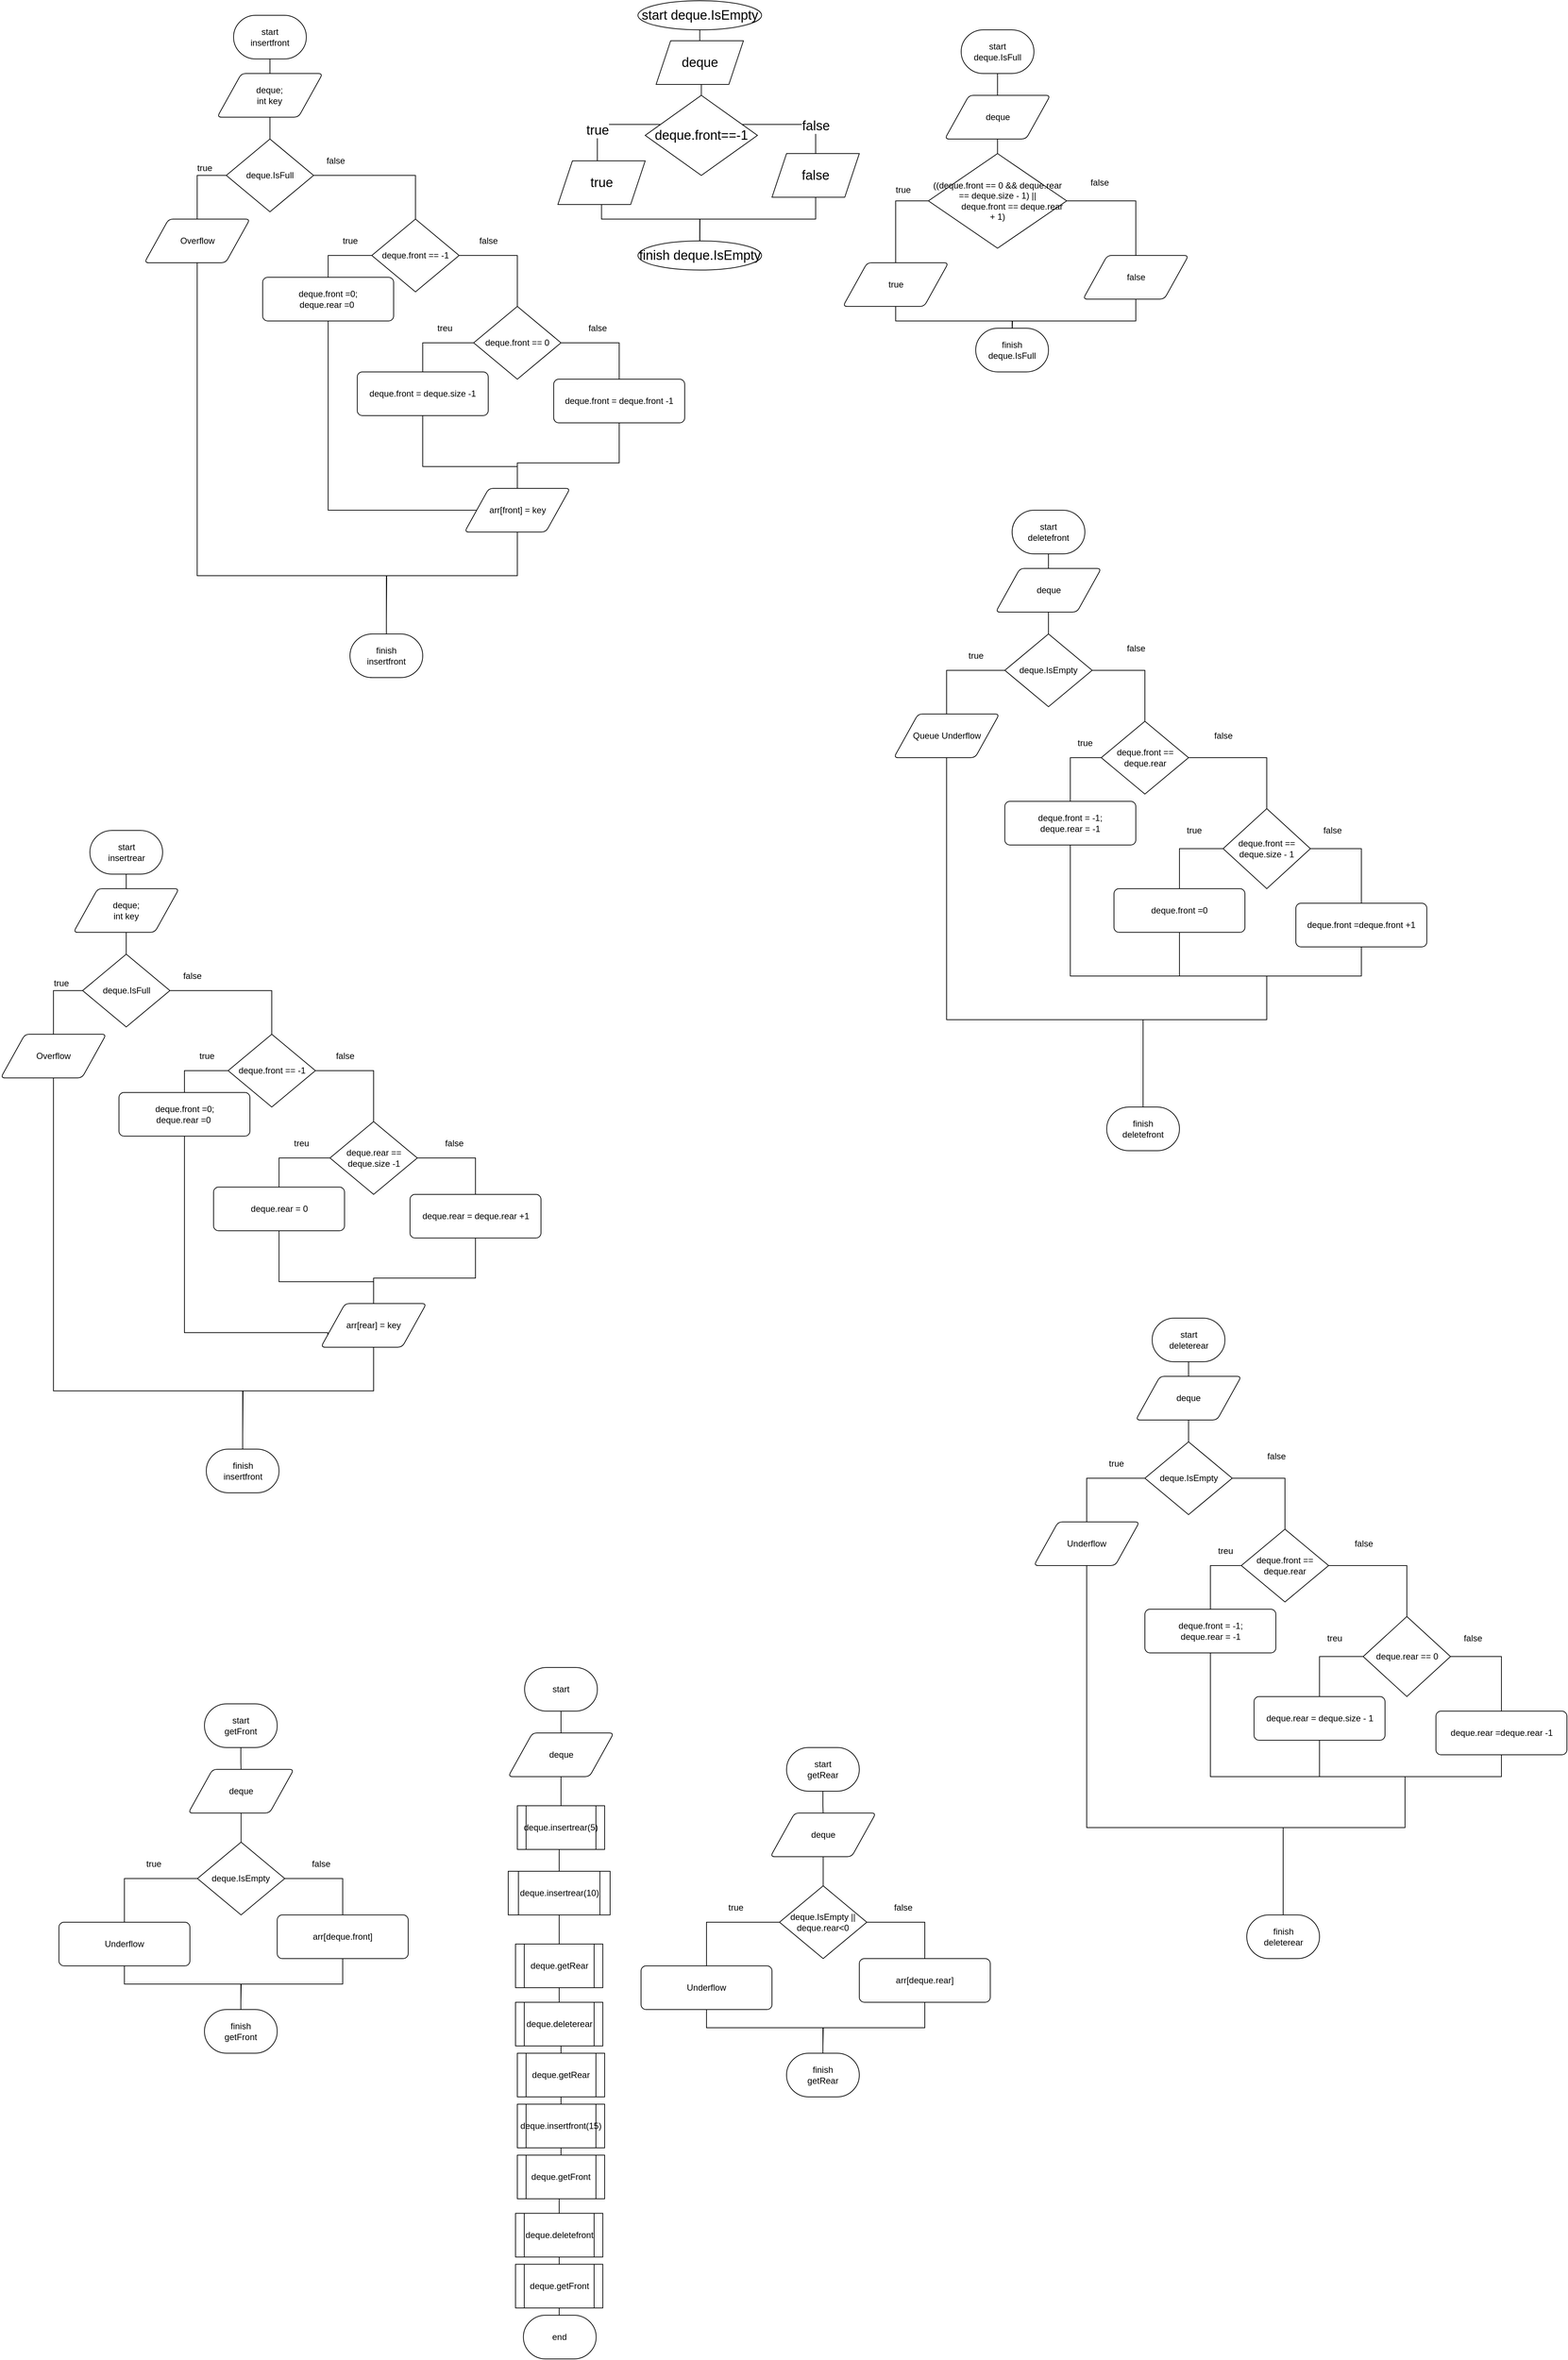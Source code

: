 <mxfile version="13.9.9" type="device"><diagram id="p_Bj0MT-iexowGL4eNhJ" name="Сторінка-2"><mxGraphModel dx="1730" dy="1012" grid="1" gridSize="10" guides="1" tooltips="1" connect="1" arrows="1" fold="1" page="1" pageScale="1" pageWidth="2339" pageHeight="3300" math="0" shadow="0"><root><mxCell id="fQDFrivRS7Oyx96MbaQw-0"/><mxCell id="fQDFrivRS7Oyx96MbaQw-1" parent="fQDFrivRS7Oyx96MbaQw-0"/><mxCell id="4nxU0JaRgktBXr488YFZ-0" value="start deque.IsEmpty" style="ellipse;whiteSpace=wrap;html=1;fontSize=18;" vertex="1" parent="fQDFrivRS7Oyx96MbaQw-1"><mxGeometry x="1225.74" y="40" width="170" height="40" as="geometry"/></mxCell><mxCell id="4nxU0JaRgktBXr488YFZ-1" style="edgeStyle=orthogonalEdgeStyle;rounded=0;orthogonalLoop=1;jettySize=auto;html=1;exitX=0.5;exitY=1;exitDx=0;exitDy=0;entryX=0.5;entryY=0;entryDx=0;entryDy=0;endArrow=none;endFill=0;" edge="1" parent="fQDFrivRS7Oyx96MbaQw-1" target="4nxU0JaRgktBXr488YFZ-3"><mxGeometry relative="1" as="geometry"><mxPoint x="1310.74" y="80" as="sourcePoint"/></mxGeometry></mxCell><mxCell id="4nxU0JaRgktBXr488YFZ-2" style="edgeStyle=orthogonalEdgeStyle;rounded=0;orthogonalLoop=1;jettySize=auto;html=1;exitX=0.5;exitY=1;exitDx=0;exitDy=0;entryX=0.5;entryY=0;entryDx=0;entryDy=0;endArrow=none;endFill=0;fontSize=18;" edge="1" parent="fQDFrivRS7Oyx96MbaQw-1" source="4nxU0JaRgktBXr488YFZ-3" target="4nxU0JaRgktBXr488YFZ-6"><mxGeometry relative="1" as="geometry"/></mxCell><mxCell id="4nxU0JaRgktBXr488YFZ-3" value="deque" style="shape=parallelogram;perimeter=parallelogramPerimeter;whiteSpace=wrap;html=1;fixedSize=1;fontSize=18;" vertex="1" parent="fQDFrivRS7Oyx96MbaQw-1"><mxGeometry x="1250.74" y="95" width="120" height="60" as="geometry"/></mxCell><mxCell id="4nxU0JaRgktBXr488YFZ-4" value="true" style="edgeStyle=orthogonalEdgeStyle;rounded=0;orthogonalLoop=1;jettySize=auto;html=1;endArrow=none;endFill=0;fontSize=18;" edge="1" parent="fQDFrivRS7Oyx96MbaQw-1" source="4nxU0JaRgktBXr488YFZ-6" target="4nxU0JaRgktBXr488YFZ-8"><mxGeometry x="0.385" relative="1" as="geometry"><mxPoint as="offset"/><mxPoint x="1210.74" y="250" as="targetPoint"/><Array as="points"><mxPoint x="1170" y="210"/></Array></mxGeometry></mxCell><mxCell id="4nxU0JaRgktBXr488YFZ-5" value="false" style="edgeStyle=orthogonalEdgeStyle;rounded=0;orthogonalLoop=1;jettySize=auto;html=1;endArrow=none;endFill=0;fontSize=18;entryX=0.5;entryY=0;entryDx=0;entryDy=0;" edge="1" parent="fQDFrivRS7Oyx96MbaQw-1" source="4nxU0JaRgktBXr488YFZ-6" target="4nxU0JaRgktBXr488YFZ-10"><mxGeometry x="0.467" relative="1" as="geometry"><Array as="points"><mxPoint x="1470" y="210"/></Array><mxPoint as="offset"/><mxPoint x="1460" y="240" as="targetPoint"/></mxGeometry></mxCell><mxCell id="4nxU0JaRgktBXr488YFZ-6" value="deque.front==-1" style="rhombus;whiteSpace=wrap;html=1;fontSize=18;" vertex="1" parent="fQDFrivRS7Oyx96MbaQw-1"><mxGeometry x="1235.74" y="170" width="154.26" height="110" as="geometry"/></mxCell><mxCell id="4nxU0JaRgktBXr488YFZ-7" style="edgeStyle=orthogonalEdgeStyle;rounded=0;orthogonalLoop=1;jettySize=auto;html=1;endArrow=none;endFill=0;fontSize=18;" edge="1" parent="fQDFrivRS7Oyx96MbaQw-1" source="4nxU0JaRgktBXr488YFZ-8" target="4nxU0JaRgktBXr488YFZ-11"><mxGeometry relative="1" as="geometry"><Array as="points"><mxPoint x="1176" y="340"/><mxPoint x="1311" y="340"/></Array></mxGeometry></mxCell><mxCell id="4nxU0JaRgktBXr488YFZ-8" value="true" style="shape=parallelogram;perimeter=parallelogramPerimeter;whiteSpace=wrap;html=1;fixedSize=1;fontSize=18;" vertex="1" parent="fQDFrivRS7Oyx96MbaQw-1"><mxGeometry x="1115.74" y="260" width="120" height="60" as="geometry"/></mxCell><mxCell id="4nxU0JaRgktBXr488YFZ-9" style="edgeStyle=orthogonalEdgeStyle;rounded=0;orthogonalLoop=1;jettySize=auto;html=1;exitX=0.5;exitY=1;exitDx=0;exitDy=0;entryX=0.5;entryY=0;entryDx=0;entryDy=0;endArrow=none;endFill=0;fontSize=18;" edge="1" parent="fQDFrivRS7Oyx96MbaQw-1" source="4nxU0JaRgktBXr488YFZ-10" target="4nxU0JaRgktBXr488YFZ-11"><mxGeometry relative="1" as="geometry"><Array as="points"><mxPoint x="1470" y="340"/><mxPoint x="1311" y="340"/></Array></mxGeometry></mxCell><mxCell id="4nxU0JaRgktBXr488YFZ-10" value="false" style="shape=parallelogram;perimeter=parallelogramPerimeter;whiteSpace=wrap;html=1;fixedSize=1;fontSize=18;" vertex="1" parent="fQDFrivRS7Oyx96MbaQw-1"><mxGeometry x="1410" y="250" width="120" height="60" as="geometry"/></mxCell><mxCell id="4nxU0JaRgktBXr488YFZ-11" value="finish deque.IsEmpty" style="ellipse;whiteSpace=wrap;html=1;fontSize=18;" vertex="1" parent="fQDFrivRS7Oyx96MbaQw-1"><mxGeometry x="1225.74" y="370" width="170" height="40" as="geometry"/></mxCell><mxCell id="kuwcyfNG4fbx-ZLwS8ol-2" style="edgeStyle=orthogonalEdgeStyle;rounded=0;orthogonalLoop=1;jettySize=auto;html=1;exitX=0.5;exitY=1;exitDx=0;exitDy=0;exitPerimeter=0;startArrow=none;startFill=0;endArrow=none;endFill=0;" edge="1" parent="fQDFrivRS7Oyx96MbaQw-1" source="kuwcyfNG4fbx-ZLwS8ol-0" target="kuwcyfNG4fbx-ZLwS8ol-1"><mxGeometry relative="1" as="geometry"/></mxCell><mxCell id="kuwcyfNG4fbx-ZLwS8ol-0" value="start&lt;br&gt;deque.IsFull" style="strokeWidth=1;html=1;shape=mxgraph.flowchart.terminator;whiteSpace=wrap;hachureGap=4;pointerEvents=0;" vertex="1" parent="fQDFrivRS7Oyx96MbaQw-1"><mxGeometry x="1670" y="80" width="100" height="60" as="geometry"/></mxCell><mxCell id="kuwcyfNG4fbx-ZLwS8ol-3" style="edgeStyle=orthogonalEdgeStyle;rounded=0;orthogonalLoop=1;jettySize=auto;html=1;exitX=0.5;exitY=1;exitDx=0;exitDy=0;startArrow=none;startFill=0;endArrow=none;endFill=0;" edge="1" parent="fQDFrivRS7Oyx96MbaQw-1" source="kuwcyfNG4fbx-ZLwS8ol-1" target="kuwcyfNG4fbx-ZLwS8ol-4"><mxGeometry relative="1" as="geometry"><mxPoint x="1720" y="270" as="targetPoint"/></mxGeometry></mxCell><mxCell id="kuwcyfNG4fbx-ZLwS8ol-1" value="deque" style="shape=parallelogram;html=1;strokeWidth=1;perimeter=parallelogramPerimeter;whiteSpace=wrap;rounded=1;arcSize=12;size=0.23;" vertex="1" parent="fQDFrivRS7Oyx96MbaQw-1"><mxGeometry x="1647.5" y="170" width="145" height="60" as="geometry"/></mxCell><mxCell id="kuwcyfNG4fbx-ZLwS8ol-5" style="edgeStyle=orthogonalEdgeStyle;rounded=0;orthogonalLoop=1;jettySize=auto;html=1;exitX=1;exitY=0.5;exitDx=0;exitDy=0;exitPerimeter=0;startArrow=none;startFill=0;endArrow=none;endFill=0;" edge="1" parent="fQDFrivRS7Oyx96MbaQw-1" source="kuwcyfNG4fbx-ZLwS8ol-4" target="kuwcyfNG4fbx-ZLwS8ol-9"><mxGeometry relative="1" as="geometry"><mxPoint x="1910" y="420" as="targetPoint"/></mxGeometry></mxCell><mxCell id="kuwcyfNG4fbx-ZLwS8ol-6" style="edgeStyle=orthogonalEdgeStyle;rounded=0;orthogonalLoop=1;jettySize=auto;html=1;exitX=0;exitY=0.5;exitDx=0;exitDy=0;exitPerimeter=0;startArrow=none;startFill=0;endArrow=none;endFill=0;" edge="1" parent="fQDFrivRS7Oyx96MbaQw-1" source="kuwcyfNG4fbx-ZLwS8ol-4" target="kuwcyfNG4fbx-ZLwS8ol-10"><mxGeometry relative="1" as="geometry"><mxPoint x="1580" y="430" as="targetPoint"/></mxGeometry></mxCell><mxCell id="kuwcyfNG4fbx-ZLwS8ol-4" value="&lt;div&gt;((deque.front == 0 &amp;amp;&amp;amp; deque.rear == deque.size - 1) ||&lt;/div&gt;&lt;div&gt;&amp;nbsp; &amp;nbsp; &amp;nbsp; &amp;nbsp; &amp;nbsp; &amp;nbsp; deque.front == deque.rear + 1)&lt;/div&gt;" style="strokeWidth=1;html=1;shape=mxgraph.flowchart.decision;whiteSpace=wrap;rounded=1;" vertex="1" parent="fQDFrivRS7Oyx96MbaQw-1"><mxGeometry x="1625" y="250" width="190" height="130" as="geometry"/></mxCell><mxCell id="kuwcyfNG4fbx-ZLwS8ol-7" value="false" style="text;html=1;align=center;verticalAlign=middle;resizable=0;points=[];autosize=1;" vertex="1" parent="fQDFrivRS7Oyx96MbaQw-1"><mxGeometry x="1840" y="280" width="40" height="20" as="geometry"/></mxCell><mxCell id="kuwcyfNG4fbx-ZLwS8ol-8" value="true" style="text;html=1;align=center;verticalAlign=middle;resizable=0;points=[];autosize=1;" vertex="1" parent="fQDFrivRS7Oyx96MbaQw-1"><mxGeometry x="1570" y="290" width="40" height="20" as="geometry"/></mxCell><mxCell id="kuwcyfNG4fbx-ZLwS8ol-12" style="edgeStyle=orthogonalEdgeStyle;rounded=0;orthogonalLoop=1;jettySize=auto;html=1;exitX=0.5;exitY=1;exitDx=0;exitDy=0;startArrow=none;startFill=0;endArrow=none;endFill=0;" edge="1" parent="fQDFrivRS7Oyx96MbaQw-1" source="kuwcyfNG4fbx-ZLwS8ol-9" target="kuwcyfNG4fbx-ZLwS8ol-13"><mxGeometry relative="1" as="geometry"><mxPoint x="1740" y="520" as="targetPoint"/><Array as="points"><mxPoint x="1910" y="480"/><mxPoint x="1740" y="480"/></Array></mxGeometry></mxCell><mxCell id="kuwcyfNG4fbx-ZLwS8ol-9" value="false" style="shape=parallelogram;html=1;strokeWidth=1;perimeter=parallelogramPerimeter;whiteSpace=wrap;rounded=1;arcSize=12;size=0.23;" vertex="1" parent="fQDFrivRS7Oyx96MbaQw-1"><mxGeometry x="1837.5" y="390" width="145" height="60" as="geometry"/></mxCell><mxCell id="kuwcyfNG4fbx-ZLwS8ol-11" style="edgeStyle=orthogonalEdgeStyle;rounded=0;orthogonalLoop=1;jettySize=auto;html=1;exitX=0.5;exitY=1;exitDx=0;exitDy=0;startArrow=none;startFill=0;endArrow=none;endFill=0;" edge="1" parent="fQDFrivRS7Oyx96MbaQw-1" source="kuwcyfNG4fbx-ZLwS8ol-10"><mxGeometry relative="1" as="geometry"><mxPoint x="1740" y="500" as="targetPoint"/></mxGeometry></mxCell><mxCell id="kuwcyfNG4fbx-ZLwS8ol-10" value="true" style="shape=parallelogram;html=1;strokeWidth=1;perimeter=parallelogramPerimeter;whiteSpace=wrap;rounded=1;arcSize=12;size=0.23;" vertex="1" parent="fQDFrivRS7Oyx96MbaQw-1"><mxGeometry x="1507.5" y="400" width="145" height="60" as="geometry"/></mxCell><mxCell id="kuwcyfNG4fbx-ZLwS8ol-13" value="finish&lt;br&gt;deque.IsFull" style="strokeWidth=1;html=1;shape=mxgraph.flowchart.terminator;whiteSpace=wrap;" vertex="1" parent="fQDFrivRS7Oyx96MbaQw-1"><mxGeometry x="1690" y="490" width="100" height="60" as="geometry"/></mxCell><mxCell id="4uITSXN1Ky03ZJkKYopP-0" style="edgeStyle=orthogonalEdgeStyle;rounded=0;orthogonalLoop=1;jettySize=auto;html=1;exitX=0.5;exitY=1;exitDx=0;exitDy=0;exitPerimeter=0;startArrow=none;startFill=0;endArrow=none;endFill=0;" edge="1" parent="fQDFrivRS7Oyx96MbaQw-1" source="fPdr65i4SZp9eGs-w22g-0" target="4uITSXN1Ky03ZJkKYopP-1"><mxGeometry relative="1" as="geometry"><mxPoint x="719.667" y="140" as="targetPoint"/></mxGeometry></mxCell><mxCell id="fPdr65i4SZp9eGs-w22g-0" value="start&lt;br&gt;insertfront" style="strokeWidth=1;html=1;shape=mxgraph.flowchart.terminator;whiteSpace=wrap;hachureGap=4;pointerEvents=0;" vertex="1" parent="fQDFrivRS7Oyx96MbaQw-1"><mxGeometry x="670" y="60" width="100" height="60" as="geometry"/></mxCell><mxCell id="4uITSXN1Ky03ZJkKYopP-2" style="edgeStyle=orthogonalEdgeStyle;rounded=0;orthogonalLoop=1;jettySize=auto;html=1;exitX=0.5;exitY=1;exitDx=0;exitDy=0;startArrow=none;startFill=0;endArrow=none;endFill=0;" edge="1" parent="fQDFrivRS7Oyx96MbaQw-1" source="4uITSXN1Ky03ZJkKYopP-1" target="4uITSXN1Ky03ZJkKYopP-3"><mxGeometry relative="1" as="geometry"><mxPoint x="720" y="250" as="targetPoint"/></mxGeometry></mxCell><mxCell id="4uITSXN1Ky03ZJkKYopP-1" value="deque;&lt;br&gt;int key" style="shape=parallelogram;html=1;strokeWidth=1;perimeter=parallelogramPerimeter;whiteSpace=wrap;rounded=1;arcSize=12;size=0.23;" vertex="1" parent="fQDFrivRS7Oyx96MbaQw-1"><mxGeometry x="647.497" y="140" width="145" height="60" as="geometry"/></mxCell><mxCell id="4uITSXN1Ky03ZJkKYopP-4" style="edgeStyle=orthogonalEdgeStyle;rounded=0;orthogonalLoop=1;jettySize=auto;html=1;exitX=0;exitY=0.5;exitDx=0;exitDy=0;exitPerimeter=0;startArrow=none;startFill=0;endArrow=none;endFill=0;" edge="1" parent="fQDFrivRS7Oyx96MbaQw-1" source="4uITSXN1Ky03ZJkKYopP-3" target="EExcCKC-vqZqwVgRDxiX-0"><mxGeometry relative="1" as="geometry"><mxPoint x="620" y="320" as="targetPoint"/><Array as="points"><mxPoint x="620" y="280"/><mxPoint x="620" y="320"/></Array></mxGeometry></mxCell><mxCell id="EExcCKC-vqZqwVgRDxiX-1" style="edgeStyle=orthogonalEdgeStyle;rounded=0;orthogonalLoop=1;jettySize=auto;html=1;exitX=1;exitY=0.5;exitDx=0;exitDy=0;exitPerimeter=0;startArrow=none;startFill=0;endArrow=none;endFill=0;" edge="1" parent="fQDFrivRS7Oyx96MbaQw-1" source="4uITSXN1Ky03ZJkKYopP-3" target="i7dwUfhQh9LI6OXm5oFG-0"><mxGeometry relative="1" as="geometry"><mxPoint x="840" y="360" as="targetPoint"/></mxGeometry></mxCell><mxCell id="4uITSXN1Ky03ZJkKYopP-3" value="deque.IsFull" style="strokeWidth=1;html=1;shape=mxgraph.flowchart.decision;whiteSpace=wrap;rounded=1;" vertex="1" parent="fQDFrivRS7Oyx96MbaQw-1"><mxGeometry x="660.0" y="230" width="120" height="100" as="geometry"/></mxCell><mxCell id="Qv1Vt9ctMpY-hMyW2zPw-0" value="true" style="text;html=1;align=center;verticalAlign=middle;resizable=0;points=[];autosize=1;" vertex="1" parent="fQDFrivRS7Oyx96MbaQw-1"><mxGeometry x="610" y="260" width="40" height="20" as="geometry"/></mxCell><mxCell id="ylHSttuXEQZX66gn7guh-14" style="edgeStyle=orthogonalEdgeStyle;rounded=0;orthogonalLoop=1;jettySize=auto;html=1;exitX=0.5;exitY=1;exitDx=0;exitDy=0;startArrow=none;startFill=0;endArrow=none;endFill=0;" edge="1" parent="fQDFrivRS7Oyx96MbaQw-1" source="EExcCKC-vqZqwVgRDxiX-0" target="1q8mrebm5GNU_wm4FMyc-0"><mxGeometry relative="1" as="geometry"><mxPoint x="880" y="940" as="targetPoint"/><Array as="points"><mxPoint x="620" y="830"/><mxPoint x="880" y="830"/></Array></mxGeometry></mxCell><mxCell id="EExcCKC-vqZqwVgRDxiX-0" value="Overflow" style="shape=parallelogram;html=1;strokeWidth=1;perimeter=parallelogramPerimeter;whiteSpace=wrap;rounded=1;arcSize=12;size=0.23;" vertex="1" parent="fQDFrivRS7Oyx96MbaQw-1"><mxGeometry x="547.5" y="340" width="145" height="60" as="geometry"/></mxCell><mxCell id="EExcCKC-vqZqwVgRDxiX-2" value="false" style="text;html=1;align=center;verticalAlign=middle;resizable=0;points=[];autosize=1;" vertex="1" parent="fQDFrivRS7Oyx96MbaQw-1"><mxGeometry x="790" y="250" width="40" height="20" as="geometry"/></mxCell><mxCell id="i7dwUfhQh9LI6OXm5oFG-1" style="edgeStyle=orthogonalEdgeStyle;rounded=0;orthogonalLoop=1;jettySize=auto;html=1;exitX=0;exitY=0.5;exitDx=0;exitDy=0;exitPerimeter=0;startArrow=none;startFill=0;endArrow=none;endFill=0;" edge="1" parent="fQDFrivRS7Oyx96MbaQw-1" source="i7dwUfhQh9LI6OXm5oFG-0" target="ylHSttuXEQZX66gn7guh-1"><mxGeometry relative="1" as="geometry"><mxPoint x="800" y="450" as="targetPoint"/></mxGeometry></mxCell><mxCell id="ylHSttuXEQZX66gn7guh-0" style="edgeStyle=orthogonalEdgeStyle;rounded=0;orthogonalLoop=1;jettySize=auto;html=1;exitX=1;exitY=0.5;exitDx=0;exitDy=0;exitPerimeter=0;startArrow=none;startFill=0;endArrow=none;endFill=0;" edge="1" parent="fQDFrivRS7Oyx96MbaQw-1" source="i7dwUfhQh9LI6OXm5oFG-0" target="ylHSttuXEQZX66gn7guh-4"><mxGeometry relative="1" as="geometry"><mxPoint x="1040" y="450" as="targetPoint"/></mxGeometry></mxCell><mxCell id="i7dwUfhQh9LI6OXm5oFG-0" value="deque.front == -1" style="strokeWidth=1;html=1;shape=mxgraph.flowchart.decision;whiteSpace=wrap;rounded=1;" vertex="1" parent="fQDFrivRS7Oyx96MbaQw-1"><mxGeometry x="860" y="340" width="120" height="100" as="geometry"/></mxCell><mxCell id="1q8mrebm5GNU_wm4FMyc-187" style="edgeStyle=orthogonalEdgeStyle;rounded=0;orthogonalLoop=1;jettySize=auto;html=1;exitX=0.5;exitY=1;exitDx=0;exitDy=0;startArrow=none;startFill=0;endArrow=none;endFill=0;entryX=0;entryY=0.5;entryDx=0;entryDy=0;" edge="1" parent="fQDFrivRS7Oyx96MbaQw-1" source="ylHSttuXEQZX66gn7guh-1" target="ylHSttuXEQZX66gn7guh-13"><mxGeometry relative="1" as="geometry"><mxPoint x="960" y="740" as="targetPoint"/><Array as="points"><mxPoint x="800" y="740"/></Array></mxGeometry></mxCell><mxCell id="ylHSttuXEQZX66gn7guh-1" value="deque.front =0;&lt;br&gt;deque.rear =0&amp;nbsp;" style="rounded=1;whiteSpace=wrap;html=1;absoluteArcSize=1;arcSize=14;strokeWidth=1;" vertex="1" parent="fQDFrivRS7Oyx96MbaQw-1"><mxGeometry x="710" y="420" width="180" height="60" as="geometry"/></mxCell><mxCell id="ylHSttuXEQZX66gn7guh-2" value="true" style="text;html=1;align=center;verticalAlign=middle;resizable=0;points=[];autosize=1;" vertex="1" parent="fQDFrivRS7Oyx96MbaQw-1"><mxGeometry x="810" y="360" width="40" height="20" as="geometry"/></mxCell><mxCell id="ylHSttuXEQZX66gn7guh-3" value="false" style="text;html=1;align=center;verticalAlign=middle;resizable=0;points=[];autosize=1;" vertex="1" parent="fQDFrivRS7Oyx96MbaQw-1"><mxGeometry x="1000" y="360" width="40" height="20" as="geometry"/></mxCell><mxCell id="ylHSttuXEQZX66gn7guh-5" style="edgeStyle=orthogonalEdgeStyle;rounded=0;orthogonalLoop=1;jettySize=auto;html=1;exitX=0;exitY=0.5;exitDx=0;exitDy=0;exitPerimeter=0;startArrow=none;startFill=0;endArrow=none;endFill=0;" edge="1" parent="fQDFrivRS7Oyx96MbaQw-1" source="ylHSttuXEQZX66gn7guh-4" target="ylHSttuXEQZX66gn7guh-9"><mxGeometry relative="1" as="geometry"><mxPoint x="930" y="580" as="targetPoint"/></mxGeometry></mxCell><mxCell id="ylHSttuXEQZX66gn7guh-6" style="edgeStyle=orthogonalEdgeStyle;rounded=0;orthogonalLoop=1;jettySize=auto;html=1;exitX=1;exitY=0.5;exitDx=0;exitDy=0;exitPerimeter=0;startArrow=none;startFill=0;endArrow=none;endFill=0;" edge="1" parent="fQDFrivRS7Oyx96MbaQw-1" source="ylHSttuXEQZX66gn7guh-4" target="ylHSttuXEQZX66gn7guh-10"><mxGeometry relative="1" as="geometry"><mxPoint x="1200" y="590" as="targetPoint"/></mxGeometry></mxCell><mxCell id="ylHSttuXEQZX66gn7guh-4" value="deque.front == 0" style="strokeWidth=1;html=1;shape=mxgraph.flowchart.decision;whiteSpace=wrap;rounded=1;" vertex="1" parent="fQDFrivRS7Oyx96MbaQw-1"><mxGeometry x="1000" y="460" width="120" height="100" as="geometry"/></mxCell><mxCell id="ylHSttuXEQZX66gn7guh-7" value="treu" style="text;html=1;align=center;verticalAlign=middle;resizable=0;points=[];autosize=1;" vertex="1" parent="fQDFrivRS7Oyx96MbaQw-1"><mxGeometry x="940" y="480" width="40" height="20" as="geometry"/></mxCell><mxCell id="ylHSttuXEQZX66gn7guh-8" value="false" style="text;html=1;align=center;verticalAlign=middle;resizable=0;points=[];autosize=1;" vertex="1" parent="fQDFrivRS7Oyx96MbaQw-1"><mxGeometry x="1150" y="480" width="40" height="20" as="geometry"/></mxCell><mxCell id="ylHSttuXEQZX66gn7guh-11" style="edgeStyle=orthogonalEdgeStyle;rounded=0;orthogonalLoop=1;jettySize=auto;html=1;exitX=0.5;exitY=1;exitDx=0;exitDy=0;startArrow=none;startFill=0;endArrow=none;endFill=0;" edge="1" parent="fQDFrivRS7Oyx96MbaQw-1" source="ylHSttuXEQZX66gn7guh-9" target="ylHSttuXEQZX66gn7guh-13"><mxGeometry relative="1" as="geometry"><mxPoint x="1080" y="740" as="targetPoint"/><Array as="points"><mxPoint x="930" y="680"/><mxPoint x="1060" y="680"/></Array></mxGeometry></mxCell><mxCell id="ylHSttuXEQZX66gn7guh-9" value="deque.front = deque.size -1" style="rounded=1;whiteSpace=wrap;html=1;absoluteArcSize=1;arcSize=14;strokeWidth=1;" vertex="1" parent="fQDFrivRS7Oyx96MbaQw-1"><mxGeometry x="840" y="550" width="180" height="60" as="geometry"/></mxCell><mxCell id="ylHSttuXEQZX66gn7guh-12" style="edgeStyle=orthogonalEdgeStyle;rounded=0;orthogonalLoop=1;jettySize=auto;html=1;exitX=0.5;exitY=1;exitDx=0;exitDy=0;startArrow=none;startFill=0;endArrow=none;endFill=0;entryX=0.5;entryY=0;entryDx=0;entryDy=0;" edge="1" parent="fQDFrivRS7Oyx96MbaQw-1" source="ylHSttuXEQZX66gn7guh-10" target="ylHSttuXEQZX66gn7guh-13"><mxGeometry relative="1" as="geometry"><mxPoint x="1080" y="730" as="targetPoint"/><Array as="points"><mxPoint x="1200" y="675"/><mxPoint x="1060" y="675"/></Array></mxGeometry></mxCell><mxCell id="ylHSttuXEQZX66gn7guh-10" value="deque.front = deque.front -1" style="rounded=1;whiteSpace=wrap;html=1;absoluteArcSize=1;arcSize=14;strokeWidth=1;" vertex="1" parent="fQDFrivRS7Oyx96MbaQw-1"><mxGeometry x="1110" y="560" width="180" height="60" as="geometry"/></mxCell><mxCell id="ylHSttuXEQZX66gn7guh-15" style="edgeStyle=orthogonalEdgeStyle;rounded=0;orthogonalLoop=1;jettySize=auto;html=1;exitX=0.5;exitY=1;exitDx=0;exitDy=0;startArrow=none;startFill=0;endArrow=none;endFill=0;" edge="1" parent="fQDFrivRS7Oyx96MbaQw-1" source="ylHSttuXEQZX66gn7guh-13"><mxGeometry relative="1" as="geometry"><mxPoint x="880" y="890" as="targetPoint"/></mxGeometry></mxCell><mxCell id="ylHSttuXEQZX66gn7guh-13" value="arr[front] = key" style="shape=parallelogram;html=1;strokeWidth=1;perimeter=parallelogramPerimeter;whiteSpace=wrap;rounded=1;arcSize=12;size=0.23;" vertex="1" parent="fQDFrivRS7Oyx96MbaQw-1"><mxGeometry x="987.5" y="710" width="145" height="60" as="geometry"/></mxCell><mxCell id="1q8mrebm5GNU_wm4FMyc-0" value="finish&lt;br&gt;insertfront" style="strokeWidth=1;html=1;shape=mxgraph.flowchart.terminator;whiteSpace=wrap;" vertex="1" parent="fQDFrivRS7Oyx96MbaQw-1"><mxGeometry x="830" y="910" width="100" height="60" as="geometry"/></mxCell><mxCell id="1q8mrebm5GNU_wm4FMyc-101" style="edgeStyle=orthogonalEdgeStyle;rounded=0;orthogonalLoop=1;jettySize=auto;html=1;exitX=0.5;exitY=1;exitDx=0;exitDy=0;exitPerimeter=0;startArrow=none;startFill=0;endArrow=none;endFill=0;" edge="1" source="1q8mrebm5GNU_wm4FMyc-102" target="1q8mrebm5GNU_wm4FMyc-104" parent="fQDFrivRS7Oyx96MbaQw-1"><mxGeometry relative="1" as="geometry"><mxPoint x="522.167" y="1260" as="targetPoint"/></mxGeometry></mxCell><mxCell id="1q8mrebm5GNU_wm4FMyc-102" value="start&lt;br&gt;insertrear" style="strokeWidth=1;html=1;shape=mxgraph.flowchart.terminator;whiteSpace=wrap;hachureGap=4;pointerEvents=0;" vertex="1" parent="fQDFrivRS7Oyx96MbaQw-1"><mxGeometry x="472.5" y="1180" width="100" height="60" as="geometry"/></mxCell><mxCell id="1q8mrebm5GNU_wm4FMyc-103" style="edgeStyle=orthogonalEdgeStyle;rounded=0;orthogonalLoop=1;jettySize=auto;html=1;exitX=0.5;exitY=1;exitDx=0;exitDy=0;startArrow=none;startFill=0;endArrow=none;endFill=0;" edge="1" source="1q8mrebm5GNU_wm4FMyc-104" target="1q8mrebm5GNU_wm4FMyc-107" parent="fQDFrivRS7Oyx96MbaQw-1"><mxGeometry relative="1" as="geometry"><mxPoint x="522.5" y="1370" as="targetPoint"/></mxGeometry></mxCell><mxCell id="1q8mrebm5GNU_wm4FMyc-104" value="deque;&lt;br&gt;int key" style="shape=parallelogram;html=1;strokeWidth=1;perimeter=parallelogramPerimeter;whiteSpace=wrap;rounded=1;arcSize=12;size=0.23;" vertex="1" parent="fQDFrivRS7Oyx96MbaQw-1"><mxGeometry x="449.997" y="1260" width="145" height="60" as="geometry"/></mxCell><mxCell id="1q8mrebm5GNU_wm4FMyc-105" style="edgeStyle=orthogonalEdgeStyle;rounded=0;orthogonalLoop=1;jettySize=auto;html=1;exitX=0;exitY=0.5;exitDx=0;exitDy=0;exitPerimeter=0;startArrow=none;startFill=0;endArrow=none;endFill=0;" edge="1" source="1q8mrebm5GNU_wm4FMyc-107" target="1q8mrebm5GNU_wm4FMyc-110" parent="fQDFrivRS7Oyx96MbaQw-1"><mxGeometry relative="1" as="geometry"><mxPoint x="422.5" y="1440" as="targetPoint"/><Array as="points"><mxPoint x="422.5" y="1400"/><mxPoint x="422.5" y="1440"/></Array></mxGeometry></mxCell><mxCell id="1q8mrebm5GNU_wm4FMyc-106" style="edgeStyle=orthogonalEdgeStyle;rounded=0;orthogonalLoop=1;jettySize=auto;html=1;exitX=1;exitY=0.5;exitDx=0;exitDy=0;exitPerimeter=0;startArrow=none;startFill=0;endArrow=none;endFill=0;" edge="1" source="1q8mrebm5GNU_wm4FMyc-107" target="1q8mrebm5GNU_wm4FMyc-114" parent="fQDFrivRS7Oyx96MbaQw-1"><mxGeometry relative="1" as="geometry"><mxPoint x="642.5" y="1480" as="targetPoint"/></mxGeometry></mxCell><mxCell id="1q8mrebm5GNU_wm4FMyc-107" value="deque.IsFull" style="strokeWidth=1;html=1;shape=mxgraph.flowchart.decision;whiteSpace=wrap;rounded=1;" vertex="1" parent="fQDFrivRS7Oyx96MbaQw-1"><mxGeometry x="462.5" y="1350" width="120" height="100" as="geometry"/></mxCell><mxCell id="1q8mrebm5GNU_wm4FMyc-108" value="true" style="text;html=1;align=center;verticalAlign=middle;resizable=0;points=[];autosize=1;" vertex="1" parent="fQDFrivRS7Oyx96MbaQw-1"><mxGeometry x="412.5" y="1380" width="40" height="20" as="geometry"/></mxCell><mxCell id="1q8mrebm5GNU_wm4FMyc-109" style="edgeStyle=orthogonalEdgeStyle;rounded=0;orthogonalLoop=1;jettySize=auto;html=1;exitX=0.5;exitY=1;exitDx=0;exitDy=0;startArrow=none;startFill=0;endArrow=none;endFill=0;" edge="1" source="1q8mrebm5GNU_wm4FMyc-110" target="1q8mrebm5GNU_wm4FMyc-129" parent="fQDFrivRS7Oyx96MbaQw-1"><mxGeometry relative="1" as="geometry"><mxPoint x="682.5" y="2060" as="targetPoint"/><Array as="points"><mxPoint x="422.5" y="1950"/><mxPoint x="682.5" y="1950"/></Array></mxGeometry></mxCell><mxCell id="1q8mrebm5GNU_wm4FMyc-110" value="Overflow" style="shape=parallelogram;html=1;strokeWidth=1;perimeter=parallelogramPerimeter;whiteSpace=wrap;rounded=1;arcSize=12;size=0.23;" vertex="1" parent="fQDFrivRS7Oyx96MbaQw-1"><mxGeometry x="350" y="1460" width="145" height="60" as="geometry"/></mxCell><mxCell id="1q8mrebm5GNU_wm4FMyc-111" value="false" style="text;html=1;align=center;verticalAlign=middle;resizable=0;points=[];autosize=1;" vertex="1" parent="fQDFrivRS7Oyx96MbaQw-1"><mxGeometry x="592.5" y="1370" width="40" height="20" as="geometry"/></mxCell><mxCell id="1q8mrebm5GNU_wm4FMyc-112" style="edgeStyle=orthogonalEdgeStyle;rounded=0;orthogonalLoop=1;jettySize=auto;html=1;exitX=0;exitY=0.5;exitDx=0;exitDy=0;exitPerimeter=0;startArrow=none;startFill=0;endArrow=none;endFill=0;" edge="1" source="1q8mrebm5GNU_wm4FMyc-114" target="1q8mrebm5GNU_wm4FMyc-115" parent="fQDFrivRS7Oyx96MbaQw-1"><mxGeometry relative="1" as="geometry"><mxPoint x="602.5" y="1570" as="targetPoint"/></mxGeometry></mxCell><mxCell id="1q8mrebm5GNU_wm4FMyc-113" style="edgeStyle=orthogonalEdgeStyle;rounded=0;orthogonalLoop=1;jettySize=auto;html=1;exitX=1;exitY=0.5;exitDx=0;exitDy=0;exitPerimeter=0;startArrow=none;startFill=0;endArrow=none;endFill=0;" edge="1" source="1q8mrebm5GNU_wm4FMyc-114" target="1q8mrebm5GNU_wm4FMyc-120" parent="fQDFrivRS7Oyx96MbaQw-1"><mxGeometry relative="1" as="geometry"><mxPoint x="842.5" y="1570" as="targetPoint"/></mxGeometry></mxCell><mxCell id="1q8mrebm5GNU_wm4FMyc-114" value="deque.front == -1" style="strokeWidth=1;html=1;shape=mxgraph.flowchart.decision;whiteSpace=wrap;rounded=1;" vertex="1" parent="fQDFrivRS7Oyx96MbaQw-1"><mxGeometry x="662.5" y="1460" width="120" height="100" as="geometry"/></mxCell><mxCell id="1q8mrebm5GNU_wm4FMyc-184" style="edgeStyle=orthogonalEdgeStyle;rounded=0;orthogonalLoop=1;jettySize=auto;html=1;exitX=0.5;exitY=1;exitDx=0;exitDy=0;entryX=0;entryY=0.75;entryDx=0;entryDy=0;startArrow=none;startFill=0;endArrow=none;endFill=0;" edge="1" parent="fQDFrivRS7Oyx96MbaQw-1" source="1q8mrebm5GNU_wm4FMyc-115" target="1q8mrebm5GNU_wm4FMyc-128"><mxGeometry relative="1" as="geometry"><Array as="points"><mxPoint x="603" y="1870"/><mxPoint x="799" y="1870"/></Array></mxGeometry></mxCell><mxCell id="1q8mrebm5GNU_wm4FMyc-115" value="deque.front =0;&lt;br&gt;deque.rear =0&amp;nbsp;" style="rounded=1;whiteSpace=wrap;html=1;absoluteArcSize=1;arcSize=14;strokeWidth=1;" vertex="1" parent="fQDFrivRS7Oyx96MbaQw-1"><mxGeometry x="512.5" y="1540" width="180" height="60" as="geometry"/></mxCell><mxCell id="1q8mrebm5GNU_wm4FMyc-116" value="true" style="text;html=1;align=center;verticalAlign=middle;resizable=0;points=[];autosize=1;" vertex="1" parent="fQDFrivRS7Oyx96MbaQw-1"><mxGeometry x="612.5" y="1480" width="40" height="20" as="geometry"/></mxCell><mxCell id="1q8mrebm5GNU_wm4FMyc-117" value="false" style="text;html=1;align=center;verticalAlign=middle;resizable=0;points=[];autosize=1;" vertex="1" parent="fQDFrivRS7Oyx96MbaQw-1"><mxGeometry x="802.5" y="1480" width="40" height="20" as="geometry"/></mxCell><mxCell id="1q8mrebm5GNU_wm4FMyc-118" style="edgeStyle=orthogonalEdgeStyle;rounded=0;orthogonalLoop=1;jettySize=auto;html=1;exitX=0;exitY=0.5;exitDx=0;exitDy=0;exitPerimeter=0;startArrow=none;startFill=0;endArrow=none;endFill=0;" edge="1" source="1q8mrebm5GNU_wm4FMyc-120" target="1q8mrebm5GNU_wm4FMyc-124" parent="fQDFrivRS7Oyx96MbaQw-1"><mxGeometry relative="1" as="geometry"><mxPoint x="732.5" y="1700" as="targetPoint"/></mxGeometry></mxCell><mxCell id="1q8mrebm5GNU_wm4FMyc-119" style="edgeStyle=orthogonalEdgeStyle;rounded=0;orthogonalLoop=1;jettySize=auto;html=1;exitX=1;exitY=0.5;exitDx=0;exitDy=0;exitPerimeter=0;startArrow=none;startFill=0;endArrow=none;endFill=0;" edge="1" source="1q8mrebm5GNU_wm4FMyc-120" target="1q8mrebm5GNU_wm4FMyc-126" parent="fQDFrivRS7Oyx96MbaQw-1"><mxGeometry relative="1" as="geometry"><mxPoint x="1002.5" y="1710" as="targetPoint"/></mxGeometry></mxCell><mxCell id="1q8mrebm5GNU_wm4FMyc-120" value="deque.rear == deque.size -1" style="strokeWidth=1;html=1;shape=mxgraph.flowchart.decision;whiteSpace=wrap;rounded=1;" vertex="1" parent="fQDFrivRS7Oyx96MbaQw-1"><mxGeometry x="802.5" y="1580" width="120" height="100" as="geometry"/></mxCell><mxCell id="1q8mrebm5GNU_wm4FMyc-121" value="treu" style="text;html=1;align=center;verticalAlign=middle;resizable=0;points=[];autosize=1;" vertex="1" parent="fQDFrivRS7Oyx96MbaQw-1"><mxGeometry x="742.5" y="1600" width="40" height="20" as="geometry"/></mxCell><mxCell id="1q8mrebm5GNU_wm4FMyc-122" value="false" style="text;html=1;align=center;verticalAlign=middle;resizable=0;points=[];autosize=1;" vertex="1" parent="fQDFrivRS7Oyx96MbaQw-1"><mxGeometry x="952.5" y="1600" width="40" height="20" as="geometry"/></mxCell><mxCell id="1q8mrebm5GNU_wm4FMyc-123" style="edgeStyle=orthogonalEdgeStyle;rounded=0;orthogonalLoop=1;jettySize=auto;html=1;exitX=0.5;exitY=1;exitDx=0;exitDy=0;startArrow=none;startFill=0;endArrow=none;endFill=0;" edge="1" source="1q8mrebm5GNU_wm4FMyc-124" target="1q8mrebm5GNU_wm4FMyc-128" parent="fQDFrivRS7Oyx96MbaQw-1"><mxGeometry relative="1" as="geometry"><mxPoint x="882.5" y="1860" as="targetPoint"/><Array as="points"><mxPoint x="732.5" y="1800"/><mxPoint x="862.5" y="1800"/></Array></mxGeometry></mxCell><mxCell id="1q8mrebm5GNU_wm4FMyc-124" value="&lt;span&gt;deque.rear = 0&lt;/span&gt;" style="rounded=1;whiteSpace=wrap;html=1;absoluteArcSize=1;arcSize=14;strokeWidth=1;" vertex="1" parent="fQDFrivRS7Oyx96MbaQw-1"><mxGeometry x="642.5" y="1670" width="180" height="60" as="geometry"/></mxCell><mxCell id="1q8mrebm5GNU_wm4FMyc-125" style="edgeStyle=orthogonalEdgeStyle;rounded=0;orthogonalLoop=1;jettySize=auto;html=1;exitX=0.5;exitY=1;exitDx=0;exitDy=0;startArrow=none;startFill=0;endArrow=none;endFill=0;entryX=0.5;entryY=0;entryDx=0;entryDy=0;" edge="1" source="1q8mrebm5GNU_wm4FMyc-126" target="1q8mrebm5GNU_wm4FMyc-128" parent="fQDFrivRS7Oyx96MbaQw-1"><mxGeometry relative="1" as="geometry"><mxPoint x="882.5" y="1850" as="targetPoint"/><Array as="points"><mxPoint x="1002.5" y="1795"/><mxPoint x="862.5" y="1795"/></Array></mxGeometry></mxCell><mxCell id="1q8mrebm5GNU_wm4FMyc-126" value="deque.rear = deque.rear +1" style="rounded=1;whiteSpace=wrap;html=1;absoluteArcSize=1;arcSize=14;strokeWidth=1;" vertex="1" parent="fQDFrivRS7Oyx96MbaQw-1"><mxGeometry x="912.5" y="1680" width="180" height="60" as="geometry"/></mxCell><mxCell id="1q8mrebm5GNU_wm4FMyc-127" style="edgeStyle=orthogonalEdgeStyle;rounded=0;orthogonalLoop=1;jettySize=auto;html=1;exitX=0.5;exitY=1;exitDx=0;exitDy=0;startArrow=none;startFill=0;endArrow=none;endFill=0;" edge="1" source="1q8mrebm5GNU_wm4FMyc-128" parent="fQDFrivRS7Oyx96MbaQw-1"><mxGeometry relative="1" as="geometry"><mxPoint x="682.5" y="2010" as="targetPoint"/></mxGeometry></mxCell><mxCell id="1q8mrebm5GNU_wm4FMyc-128" value="arr[rear] = key" style="shape=parallelogram;html=1;strokeWidth=1;perimeter=parallelogramPerimeter;whiteSpace=wrap;rounded=1;arcSize=12;size=0.23;" vertex="1" parent="fQDFrivRS7Oyx96MbaQw-1"><mxGeometry x="790" y="1830" width="145" height="60" as="geometry"/></mxCell><mxCell id="1q8mrebm5GNU_wm4FMyc-129" value="finish&lt;br&gt;insertfront" style="strokeWidth=1;html=1;shape=mxgraph.flowchart.terminator;whiteSpace=wrap;" vertex="1" parent="fQDFrivRS7Oyx96MbaQw-1"><mxGeometry x="632.5" y="2030" width="100" height="60" as="geometry"/></mxCell><mxCell id="1q8mrebm5GNU_wm4FMyc-131" style="edgeStyle=orthogonalEdgeStyle;rounded=0;orthogonalLoop=1;jettySize=auto;html=1;exitX=0.5;exitY=1;exitDx=0;exitDy=0;exitPerimeter=0;startArrow=none;startFill=0;endArrow=none;endFill=0;" edge="1" parent="fQDFrivRS7Oyx96MbaQw-1" source="1q8mrebm5GNU_wm4FMyc-130" target="1q8mrebm5GNU_wm4FMyc-132"><mxGeometry relative="1" as="geometry"><mxPoint x="1790" y="850" as="targetPoint"/></mxGeometry></mxCell><mxCell id="1q8mrebm5GNU_wm4FMyc-130" value="start&lt;br&gt;deletefront" style="strokeWidth=1;html=1;shape=mxgraph.flowchart.terminator;whiteSpace=wrap;hachureGap=4;pointerEvents=0;" vertex="1" parent="fQDFrivRS7Oyx96MbaQw-1"><mxGeometry x="1740" y="740" width="100" height="60" as="geometry"/></mxCell><mxCell id="1q8mrebm5GNU_wm4FMyc-133" style="edgeStyle=orthogonalEdgeStyle;rounded=0;orthogonalLoop=1;jettySize=auto;html=1;exitX=0.5;exitY=1;exitDx=0;exitDy=0;startArrow=none;startFill=0;endArrow=none;endFill=0;" edge="1" parent="fQDFrivRS7Oyx96MbaQw-1" source="1q8mrebm5GNU_wm4FMyc-132" target="1q8mrebm5GNU_wm4FMyc-134"><mxGeometry relative="1" as="geometry"><mxPoint x="1790" y="940" as="targetPoint"/></mxGeometry></mxCell><mxCell id="1q8mrebm5GNU_wm4FMyc-132" value="deque" style="shape=parallelogram;html=1;strokeWidth=1;perimeter=parallelogramPerimeter;whiteSpace=wrap;rounded=1;arcSize=12;size=0.23;" vertex="1" parent="fQDFrivRS7Oyx96MbaQw-1"><mxGeometry x="1717.5" y="820.0" width="145" height="60" as="geometry"/></mxCell><mxCell id="1q8mrebm5GNU_wm4FMyc-135" style="edgeStyle=orthogonalEdgeStyle;rounded=0;orthogonalLoop=1;jettySize=auto;html=1;exitX=0;exitY=0.5;exitDx=0;exitDy=0;exitPerimeter=0;startArrow=none;startFill=0;endArrow=none;endFill=0;" edge="1" parent="fQDFrivRS7Oyx96MbaQw-1" source="1q8mrebm5GNU_wm4FMyc-134" target="1q8mrebm5GNU_wm4FMyc-139"><mxGeometry relative="1" as="geometry"><mxPoint x="1650" y="1050.0" as="targetPoint"/></mxGeometry></mxCell><mxCell id="1q8mrebm5GNU_wm4FMyc-137" style="edgeStyle=orthogonalEdgeStyle;rounded=0;orthogonalLoop=1;jettySize=auto;html=1;exitX=1;exitY=0.5;exitDx=0;exitDy=0;exitPerimeter=0;startArrow=none;startFill=0;endArrow=none;endFill=0;" edge="1" parent="fQDFrivRS7Oyx96MbaQw-1" source="1q8mrebm5GNU_wm4FMyc-134" target="1q8mrebm5GNU_wm4FMyc-140"><mxGeometry relative="1" as="geometry"><mxPoint x="1930" y="1050.0" as="targetPoint"/></mxGeometry></mxCell><mxCell id="1q8mrebm5GNU_wm4FMyc-134" value="deque.IsEmpty" style="strokeWidth=1;html=1;shape=mxgraph.flowchart.decision;whiteSpace=wrap;rounded=1;" vertex="1" parent="fQDFrivRS7Oyx96MbaQw-1"><mxGeometry x="1730" y="910.0" width="120" height="100" as="geometry"/></mxCell><mxCell id="1q8mrebm5GNU_wm4FMyc-136" value="true" style="text;html=1;align=center;verticalAlign=middle;resizable=0;points=[];autosize=1;" vertex="1" parent="fQDFrivRS7Oyx96MbaQw-1"><mxGeometry x="1670" y="930" width="40" height="20" as="geometry"/></mxCell><mxCell id="1q8mrebm5GNU_wm4FMyc-138" value="false" style="text;html=1;align=center;verticalAlign=middle;resizable=0;points=[];autosize=1;" vertex="1" parent="fQDFrivRS7Oyx96MbaQw-1"><mxGeometry x="1890" y="920" width="40" height="20" as="geometry"/></mxCell><mxCell id="1q8mrebm5GNU_wm4FMyc-155" style="edgeStyle=orthogonalEdgeStyle;rounded=0;orthogonalLoop=1;jettySize=auto;html=1;exitX=0.5;exitY=1;exitDx=0;exitDy=0;startArrow=none;startFill=0;endArrow=none;endFill=0;" edge="1" parent="fQDFrivRS7Oyx96MbaQw-1" source="1q8mrebm5GNU_wm4FMyc-139" target="1q8mrebm5GNU_wm4FMyc-156"><mxGeometry relative="1" as="geometry"><mxPoint x="1920" y="1590" as="targetPoint"/><Array as="points"><mxPoint x="1650" y="1440"/><mxPoint x="1920" y="1440"/><mxPoint x="1920" y="1580"/></Array></mxGeometry></mxCell><mxCell id="1q8mrebm5GNU_wm4FMyc-139" value="Queue Underflow" style="shape=parallelogram;html=1;strokeWidth=1;perimeter=parallelogramPerimeter;whiteSpace=wrap;rounded=1;arcSize=12;size=0.23;" vertex="1" parent="fQDFrivRS7Oyx96MbaQw-1"><mxGeometry x="1577.5" y="1020.0" width="145" height="60" as="geometry"/></mxCell><mxCell id="1q8mrebm5GNU_wm4FMyc-141" style="edgeStyle=orthogonalEdgeStyle;rounded=0;orthogonalLoop=1;jettySize=auto;html=1;exitX=0;exitY=0.5;exitDx=0;exitDy=0;exitPerimeter=0;startArrow=none;startFill=0;endArrow=none;endFill=0;" edge="1" parent="fQDFrivRS7Oyx96MbaQw-1" source="1q8mrebm5GNU_wm4FMyc-140" target="1q8mrebm5GNU_wm4FMyc-142"><mxGeometry relative="1" as="geometry"><mxPoint x="1820" y="1170" as="targetPoint"/></mxGeometry></mxCell><mxCell id="1q8mrebm5GNU_wm4FMyc-144" style="edgeStyle=orthogonalEdgeStyle;rounded=0;orthogonalLoop=1;jettySize=auto;html=1;exitX=1;exitY=0.5;exitDx=0;exitDy=0;exitPerimeter=0;startArrow=none;startFill=0;endArrow=none;endFill=0;" edge="1" parent="fQDFrivRS7Oyx96MbaQw-1" source="1q8mrebm5GNU_wm4FMyc-140" target="1q8mrebm5GNU_wm4FMyc-146"><mxGeometry relative="1" as="geometry"><mxPoint x="2080" y="1170" as="targetPoint"/></mxGeometry></mxCell><mxCell id="1q8mrebm5GNU_wm4FMyc-140" value="deque.front == deque.rear" style="strokeWidth=1;html=1;shape=mxgraph.flowchart.decision;whiteSpace=wrap;rounded=1;" vertex="1" parent="fQDFrivRS7Oyx96MbaQw-1"><mxGeometry x="1862.5" y="1030.0" width="120" height="100" as="geometry"/></mxCell><mxCell id="1q8mrebm5GNU_wm4FMyc-186" style="edgeStyle=orthogonalEdgeStyle;rounded=0;orthogonalLoop=1;jettySize=auto;html=1;exitX=0.5;exitY=1;exitDx=0;exitDy=0;startArrow=none;startFill=0;endArrow=none;endFill=0;" edge="1" parent="fQDFrivRS7Oyx96MbaQw-1" source="1q8mrebm5GNU_wm4FMyc-142"><mxGeometry relative="1" as="geometry"><mxPoint x="1970" y="1380" as="targetPoint"/><Array as="points"><mxPoint x="1820" y="1380"/><mxPoint x="1970" y="1380"/></Array></mxGeometry></mxCell><mxCell id="1q8mrebm5GNU_wm4FMyc-142" value="deque.front = -1;&lt;br&gt;deque.rear = -1" style="rounded=1;whiteSpace=wrap;html=1;absoluteArcSize=1;arcSize=14;strokeWidth=1;" vertex="1" parent="fQDFrivRS7Oyx96MbaQw-1"><mxGeometry x="1730" y="1140" width="180" height="60" as="geometry"/></mxCell><mxCell id="1q8mrebm5GNU_wm4FMyc-143" value="true" style="text;html=1;align=center;verticalAlign=middle;resizable=0;points=[];autosize=1;" vertex="1" parent="fQDFrivRS7Oyx96MbaQw-1"><mxGeometry x="1820" y="1050" width="40" height="20" as="geometry"/></mxCell><mxCell id="1q8mrebm5GNU_wm4FMyc-145" value="false" style="text;html=1;align=center;verticalAlign=middle;resizable=0;points=[];autosize=1;" vertex="1" parent="fQDFrivRS7Oyx96MbaQw-1"><mxGeometry x="2010" y="1040" width="40" height="20" as="geometry"/></mxCell><mxCell id="1q8mrebm5GNU_wm4FMyc-147" style="edgeStyle=orthogonalEdgeStyle;rounded=0;orthogonalLoop=1;jettySize=auto;html=1;exitX=0;exitY=0.5;exitDx=0;exitDy=0;exitPerimeter=0;startArrow=none;startFill=0;endArrow=none;endFill=0;" edge="1" parent="fQDFrivRS7Oyx96MbaQw-1" source="1q8mrebm5GNU_wm4FMyc-146" target="1q8mrebm5GNU_wm4FMyc-151"><mxGeometry relative="1" as="geometry"><mxPoint x="1970" y="1290" as="targetPoint"/></mxGeometry></mxCell><mxCell id="1q8mrebm5GNU_wm4FMyc-149" style="edgeStyle=orthogonalEdgeStyle;rounded=0;orthogonalLoop=1;jettySize=auto;html=1;exitX=1;exitY=0.5;exitDx=0;exitDy=0;exitPerimeter=0;startArrow=none;startFill=0;endArrow=none;endFill=0;" edge="1" parent="fQDFrivRS7Oyx96MbaQw-1" source="1q8mrebm5GNU_wm4FMyc-146" target="1q8mrebm5GNU_wm4FMyc-152"><mxGeometry relative="1" as="geometry"><mxPoint x="2220" y="1310" as="targetPoint"/></mxGeometry></mxCell><mxCell id="1q8mrebm5GNU_wm4FMyc-146" value="deque.front == deque.size - 1" style="strokeWidth=1;html=1;shape=mxgraph.flowchart.decision;whiteSpace=wrap;rounded=1;" vertex="1" parent="fQDFrivRS7Oyx96MbaQw-1"><mxGeometry x="2030" y="1150" width="120" height="110" as="geometry"/></mxCell><mxCell id="1q8mrebm5GNU_wm4FMyc-148" value="true" style="text;html=1;align=center;verticalAlign=middle;resizable=0;points=[];autosize=1;" vertex="1" parent="fQDFrivRS7Oyx96MbaQw-1"><mxGeometry x="1970" y="1170" width="40" height="20" as="geometry"/></mxCell><mxCell id="1q8mrebm5GNU_wm4FMyc-150" value="false" style="text;html=1;align=center;verticalAlign=middle;resizable=0;points=[];autosize=1;" vertex="1" parent="fQDFrivRS7Oyx96MbaQw-1"><mxGeometry x="2160" y="1170" width="40" height="20" as="geometry"/></mxCell><mxCell id="1q8mrebm5GNU_wm4FMyc-153" style="edgeStyle=orthogonalEdgeStyle;rounded=0;orthogonalLoop=1;jettySize=auto;html=1;exitX=0.5;exitY=1;exitDx=0;exitDy=0;startArrow=none;startFill=0;endArrow=none;endFill=0;" edge="1" parent="fQDFrivRS7Oyx96MbaQw-1" source="1q8mrebm5GNU_wm4FMyc-151"><mxGeometry relative="1" as="geometry"><mxPoint x="1920" y="1560" as="targetPoint"/><Array as="points"><mxPoint x="1970" y="1380"/><mxPoint x="2090" y="1380"/><mxPoint x="2090" y="1440"/><mxPoint x="1920" y="1440"/></Array></mxGeometry></mxCell><mxCell id="1q8mrebm5GNU_wm4FMyc-151" value="deque.front =0" style="rounded=1;whiteSpace=wrap;html=1;absoluteArcSize=1;arcSize=14;strokeWidth=1;" vertex="1" parent="fQDFrivRS7Oyx96MbaQw-1"><mxGeometry x="1880" y="1260" width="180" height="60" as="geometry"/></mxCell><mxCell id="1q8mrebm5GNU_wm4FMyc-154" style="edgeStyle=orthogonalEdgeStyle;rounded=0;orthogonalLoop=1;jettySize=auto;html=1;exitX=0.5;exitY=1;exitDx=0;exitDy=0;startArrow=none;startFill=0;endArrow=none;endFill=0;" edge="1" parent="fQDFrivRS7Oyx96MbaQw-1" source="1q8mrebm5GNU_wm4FMyc-152"><mxGeometry relative="1" as="geometry"><mxPoint x="1970" y="1440" as="targetPoint"/><Array as="points"><mxPoint x="2220" y="1380"/><mxPoint x="2090" y="1380"/><mxPoint x="2090" y="1440"/></Array></mxGeometry></mxCell><mxCell id="1q8mrebm5GNU_wm4FMyc-152" value="deque.front =deque.front +1" style="rounded=1;whiteSpace=wrap;html=1;absoluteArcSize=1;arcSize=14;strokeWidth=1;" vertex="1" parent="fQDFrivRS7Oyx96MbaQw-1"><mxGeometry x="2130" y="1280" width="180" height="60" as="geometry"/></mxCell><mxCell id="1q8mrebm5GNU_wm4FMyc-156" value="finish&lt;br&gt;deletefront" style="strokeWidth=1;html=1;shape=mxgraph.flowchart.terminator;whiteSpace=wrap;" vertex="1" parent="fQDFrivRS7Oyx96MbaQw-1"><mxGeometry x="1870" y="1560" width="100" height="60" as="geometry"/></mxCell><mxCell id="1q8mrebm5GNU_wm4FMyc-157" style="edgeStyle=orthogonalEdgeStyle;rounded=0;orthogonalLoop=1;jettySize=auto;html=1;exitX=0.5;exitY=1;exitDx=0;exitDy=0;exitPerimeter=0;startArrow=none;startFill=0;endArrow=none;endFill=0;" edge="1" source="1q8mrebm5GNU_wm4FMyc-158" target="1q8mrebm5GNU_wm4FMyc-160" parent="fQDFrivRS7Oyx96MbaQw-1"><mxGeometry relative="1" as="geometry"><mxPoint x="1982.5" y="1960" as="targetPoint"/></mxGeometry></mxCell><mxCell id="1q8mrebm5GNU_wm4FMyc-158" value="start&lt;br&gt;deleterear" style="strokeWidth=1;html=1;shape=mxgraph.flowchart.terminator;whiteSpace=wrap;hachureGap=4;pointerEvents=0;" vertex="1" parent="fQDFrivRS7Oyx96MbaQw-1"><mxGeometry x="1932.5" y="1850" width="100" height="60" as="geometry"/></mxCell><mxCell id="1q8mrebm5GNU_wm4FMyc-159" style="edgeStyle=orthogonalEdgeStyle;rounded=0;orthogonalLoop=1;jettySize=auto;html=1;exitX=0.5;exitY=1;exitDx=0;exitDy=0;startArrow=none;startFill=0;endArrow=none;endFill=0;" edge="1" source="1q8mrebm5GNU_wm4FMyc-160" target="1q8mrebm5GNU_wm4FMyc-163" parent="fQDFrivRS7Oyx96MbaQw-1"><mxGeometry relative="1" as="geometry"><mxPoint x="1982.5" y="2050" as="targetPoint"/></mxGeometry></mxCell><mxCell id="1q8mrebm5GNU_wm4FMyc-160" value="deque" style="shape=parallelogram;html=1;strokeWidth=1;perimeter=parallelogramPerimeter;whiteSpace=wrap;rounded=1;arcSize=12;size=0.23;" vertex="1" parent="fQDFrivRS7Oyx96MbaQw-1"><mxGeometry x="1910" y="1930.0" width="145" height="60" as="geometry"/></mxCell><mxCell id="1q8mrebm5GNU_wm4FMyc-161" style="edgeStyle=orthogonalEdgeStyle;rounded=0;orthogonalLoop=1;jettySize=auto;html=1;exitX=0;exitY=0.5;exitDx=0;exitDy=0;exitPerimeter=0;startArrow=none;startFill=0;endArrow=none;endFill=0;" edge="1" source="1q8mrebm5GNU_wm4FMyc-163" target="1q8mrebm5GNU_wm4FMyc-167" parent="fQDFrivRS7Oyx96MbaQw-1"><mxGeometry relative="1" as="geometry"><mxPoint x="1842.5" y="2160" as="targetPoint"/></mxGeometry></mxCell><mxCell id="1q8mrebm5GNU_wm4FMyc-162" style="edgeStyle=orthogonalEdgeStyle;rounded=0;orthogonalLoop=1;jettySize=auto;html=1;exitX=1;exitY=0.5;exitDx=0;exitDy=0;exitPerimeter=0;startArrow=none;startFill=0;endArrow=none;endFill=0;" edge="1" source="1q8mrebm5GNU_wm4FMyc-163" target="1q8mrebm5GNU_wm4FMyc-170" parent="fQDFrivRS7Oyx96MbaQw-1"><mxGeometry relative="1" as="geometry"><mxPoint x="2122.5" y="2160" as="targetPoint"/></mxGeometry></mxCell><mxCell id="1q8mrebm5GNU_wm4FMyc-163" value="deque.IsEmpty" style="strokeWidth=1;html=1;shape=mxgraph.flowchart.decision;whiteSpace=wrap;rounded=1;" vertex="1" parent="fQDFrivRS7Oyx96MbaQw-1"><mxGeometry x="1922.5" y="2020.0" width="120" height="100" as="geometry"/></mxCell><mxCell id="1q8mrebm5GNU_wm4FMyc-164" value="true" style="text;html=1;align=center;verticalAlign=middle;resizable=0;points=[];autosize=1;" vertex="1" parent="fQDFrivRS7Oyx96MbaQw-1"><mxGeometry x="1862.5" y="2040" width="40" height="20" as="geometry"/></mxCell><mxCell id="1q8mrebm5GNU_wm4FMyc-165" value="false" style="text;html=1;align=center;verticalAlign=middle;resizable=0;points=[];autosize=1;" vertex="1" parent="fQDFrivRS7Oyx96MbaQw-1"><mxGeometry x="2082.5" y="2030" width="40" height="20" as="geometry"/></mxCell><mxCell id="1q8mrebm5GNU_wm4FMyc-166" style="edgeStyle=orthogonalEdgeStyle;rounded=0;orthogonalLoop=1;jettySize=auto;html=1;exitX=0.5;exitY=1;exitDx=0;exitDy=0;startArrow=none;startFill=0;endArrow=none;endFill=0;" edge="1" source="1q8mrebm5GNU_wm4FMyc-167" target="1q8mrebm5GNU_wm4FMyc-183" parent="fQDFrivRS7Oyx96MbaQw-1"><mxGeometry relative="1" as="geometry"><mxPoint x="2112.5" y="2700" as="targetPoint"/><Array as="points"><mxPoint x="1842.5" y="2550"/><mxPoint x="2112.5" y="2550"/><mxPoint x="2112.5" y="2690"/></Array></mxGeometry></mxCell><mxCell id="1q8mrebm5GNU_wm4FMyc-167" value="Underflow" style="shape=parallelogram;html=1;strokeWidth=1;perimeter=parallelogramPerimeter;whiteSpace=wrap;rounded=1;arcSize=12;size=0.23;" vertex="1" parent="fQDFrivRS7Oyx96MbaQw-1"><mxGeometry x="1770" y="2130" width="145" height="60" as="geometry"/></mxCell><mxCell id="1q8mrebm5GNU_wm4FMyc-168" style="edgeStyle=orthogonalEdgeStyle;rounded=0;orthogonalLoop=1;jettySize=auto;html=1;exitX=0;exitY=0.5;exitDx=0;exitDy=0;exitPerimeter=0;startArrow=none;startFill=0;endArrow=none;endFill=0;" edge="1" source="1q8mrebm5GNU_wm4FMyc-170" target="1q8mrebm5GNU_wm4FMyc-171" parent="fQDFrivRS7Oyx96MbaQw-1"><mxGeometry relative="1" as="geometry"><mxPoint x="2012.5" y="2280" as="targetPoint"/></mxGeometry></mxCell><mxCell id="1q8mrebm5GNU_wm4FMyc-169" style="edgeStyle=orthogonalEdgeStyle;rounded=0;orthogonalLoop=1;jettySize=auto;html=1;exitX=1;exitY=0.5;exitDx=0;exitDy=0;exitPerimeter=0;startArrow=none;startFill=0;endArrow=none;endFill=0;" edge="1" source="1q8mrebm5GNU_wm4FMyc-170" target="1q8mrebm5GNU_wm4FMyc-176" parent="fQDFrivRS7Oyx96MbaQw-1"><mxGeometry relative="1" as="geometry"><mxPoint x="2272.5" y="2280" as="targetPoint"/></mxGeometry></mxCell><mxCell id="1q8mrebm5GNU_wm4FMyc-170" value="deque.front == deque.rear" style="strokeWidth=1;html=1;shape=mxgraph.flowchart.decision;whiteSpace=wrap;rounded=1;" vertex="1" parent="fQDFrivRS7Oyx96MbaQw-1"><mxGeometry x="2055" y="2140" width="120" height="100" as="geometry"/></mxCell><mxCell id="1q8mrebm5GNU_wm4FMyc-185" style="edgeStyle=orthogonalEdgeStyle;rounded=0;orthogonalLoop=1;jettySize=auto;html=1;exitX=0.5;exitY=1;exitDx=0;exitDy=0;startArrow=none;startFill=0;endArrow=none;endFill=0;" edge="1" parent="fQDFrivRS7Oyx96MbaQw-1" source="1q8mrebm5GNU_wm4FMyc-171"><mxGeometry relative="1" as="geometry"><mxPoint x="2170" y="2480" as="targetPoint"/><Array as="points"><mxPoint x="2013" y="2480"/><mxPoint x="2160" y="2480"/></Array></mxGeometry></mxCell><mxCell id="1q8mrebm5GNU_wm4FMyc-171" value="deque.front = -1;&lt;br&gt;deque.rear = -1" style="rounded=1;whiteSpace=wrap;html=1;absoluteArcSize=1;arcSize=14;strokeWidth=1;" vertex="1" parent="fQDFrivRS7Oyx96MbaQw-1"><mxGeometry x="1922.5" y="2250" width="180" height="60" as="geometry"/></mxCell><mxCell id="1q8mrebm5GNU_wm4FMyc-172" value="treu" style="text;html=1;align=center;verticalAlign=middle;resizable=0;points=[];autosize=1;" vertex="1" parent="fQDFrivRS7Oyx96MbaQw-1"><mxGeometry x="2012.5" y="2160" width="40" height="20" as="geometry"/></mxCell><mxCell id="1q8mrebm5GNU_wm4FMyc-173" value="false" style="text;html=1;align=center;verticalAlign=middle;resizable=0;points=[];autosize=1;" vertex="1" parent="fQDFrivRS7Oyx96MbaQw-1"><mxGeometry x="2202.5" y="2150" width="40" height="20" as="geometry"/></mxCell><mxCell id="1q8mrebm5GNU_wm4FMyc-174" style="edgeStyle=orthogonalEdgeStyle;rounded=0;orthogonalLoop=1;jettySize=auto;html=1;exitX=0;exitY=0.5;exitDx=0;exitDy=0;exitPerimeter=0;startArrow=none;startFill=0;endArrow=none;endFill=0;" edge="1" source="1q8mrebm5GNU_wm4FMyc-176" target="1q8mrebm5GNU_wm4FMyc-180" parent="fQDFrivRS7Oyx96MbaQw-1"><mxGeometry relative="1" as="geometry"><mxPoint x="2162.5" y="2400" as="targetPoint"/></mxGeometry></mxCell><mxCell id="1q8mrebm5GNU_wm4FMyc-175" style="edgeStyle=orthogonalEdgeStyle;rounded=0;orthogonalLoop=1;jettySize=auto;html=1;exitX=1;exitY=0.5;exitDx=0;exitDy=0;exitPerimeter=0;startArrow=none;startFill=0;endArrow=none;endFill=0;" edge="1" source="1q8mrebm5GNU_wm4FMyc-176" target="1q8mrebm5GNU_wm4FMyc-182" parent="fQDFrivRS7Oyx96MbaQw-1"><mxGeometry relative="1" as="geometry"><mxPoint x="2412.5" y="2420" as="targetPoint"/></mxGeometry></mxCell><mxCell id="1q8mrebm5GNU_wm4FMyc-176" value="deque.rear == 0" style="strokeWidth=1;html=1;shape=mxgraph.flowchart.decision;whiteSpace=wrap;rounded=1;" vertex="1" parent="fQDFrivRS7Oyx96MbaQw-1"><mxGeometry x="2222.5" y="2260" width="120" height="110" as="geometry"/></mxCell><mxCell id="1q8mrebm5GNU_wm4FMyc-177" value="treu" style="text;html=1;align=center;verticalAlign=middle;resizable=0;points=[];autosize=1;" vertex="1" parent="fQDFrivRS7Oyx96MbaQw-1"><mxGeometry x="2162.5" y="2280" width="40" height="20" as="geometry"/></mxCell><mxCell id="1q8mrebm5GNU_wm4FMyc-178" value="false" style="text;html=1;align=center;verticalAlign=middle;resizable=0;points=[];autosize=1;" vertex="1" parent="fQDFrivRS7Oyx96MbaQw-1"><mxGeometry x="2352.5" y="2280" width="40" height="20" as="geometry"/></mxCell><mxCell id="1q8mrebm5GNU_wm4FMyc-179" style="edgeStyle=orthogonalEdgeStyle;rounded=0;orthogonalLoop=1;jettySize=auto;html=1;exitX=0.5;exitY=1;exitDx=0;exitDy=0;startArrow=none;startFill=0;endArrow=none;endFill=0;" edge="1" source="1q8mrebm5GNU_wm4FMyc-180" parent="fQDFrivRS7Oyx96MbaQw-1"><mxGeometry relative="1" as="geometry"><mxPoint x="2112.5" y="2670" as="targetPoint"/><Array as="points"><mxPoint x="2163" y="2480"/><mxPoint x="2280" y="2480"/><mxPoint x="2280" y="2550"/><mxPoint x="2113" y="2550"/></Array></mxGeometry></mxCell><mxCell id="1q8mrebm5GNU_wm4FMyc-180" value="deque.rear = deque.size - 1" style="rounded=1;whiteSpace=wrap;html=1;absoluteArcSize=1;arcSize=14;strokeWidth=1;" vertex="1" parent="fQDFrivRS7Oyx96MbaQw-1"><mxGeometry x="2072.5" y="2370" width="180" height="60" as="geometry"/></mxCell><mxCell id="1q8mrebm5GNU_wm4FMyc-181" style="edgeStyle=orthogonalEdgeStyle;rounded=0;orthogonalLoop=1;jettySize=auto;html=1;exitX=0.5;exitY=1;exitDx=0;exitDy=0;startArrow=none;startFill=0;endArrow=none;endFill=0;" edge="1" source="1q8mrebm5GNU_wm4FMyc-182" parent="fQDFrivRS7Oyx96MbaQw-1"><mxGeometry relative="1" as="geometry"><mxPoint x="2162.5" y="2550" as="targetPoint"/><Array as="points"><mxPoint x="2413" y="2480"/><mxPoint x="2280" y="2480"/><mxPoint x="2280" y="2550"/></Array></mxGeometry></mxCell><mxCell id="1q8mrebm5GNU_wm4FMyc-182" value="deque.rear =deque.rear -1" style="rounded=1;whiteSpace=wrap;html=1;absoluteArcSize=1;arcSize=14;strokeWidth=1;" vertex="1" parent="fQDFrivRS7Oyx96MbaQw-1"><mxGeometry x="2322.5" y="2390" width="180" height="60" as="geometry"/></mxCell><mxCell id="1q8mrebm5GNU_wm4FMyc-183" value="finish&lt;br&gt;deleterear" style="strokeWidth=1;html=1;shape=mxgraph.flowchart.terminator;whiteSpace=wrap;" vertex="1" parent="fQDFrivRS7Oyx96MbaQw-1"><mxGeometry x="2062.5" y="2670" width="100" height="60" as="geometry"/></mxCell><mxCell id="1q8mrebm5GNU_wm4FMyc-189" style="edgeStyle=orthogonalEdgeStyle;rounded=0;orthogonalLoop=1;jettySize=auto;html=1;exitX=0.5;exitY=1;exitDx=0;exitDy=0;exitPerimeter=0;startArrow=none;startFill=0;endArrow=none;endFill=0;" edge="1" parent="fQDFrivRS7Oyx96MbaQw-1" source="1q8mrebm5GNU_wm4FMyc-188" target="1q8mrebm5GNU_wm4FMyc-190"><mxGeometry relative="1" as="geometry"><mxPoint x="680.333" y="2500" as="targetPoint"/></mxGeometry></mxCell><mxCell id="1q8mrebm5GNU_wm4FMyc-188" value="start&lt;br&gt;getFront" style="strokeWidth=1;html=1;shape=mxgraph.flowchart.terminator;whiteSpace=wrap;hachureGap=4;pointerEvents=0;" vertex="1" parent="fQDFrivRS7Oyx96MbaQw-1"><mxGeometry x="630" y="2380" width="100" height="60" as="geometry"/></mxCell><mxCell id="1q8mrebm5GNU_wm4FMyc-192" style="edgeStyle=orthogonalEdgeStyle;rounded=0;orthogonalLoop=1;jettySize=auto;html=1;exitX=0.5;exitY=1;exitDx=0;exitDy=0;startArrow=none;startFill=0;endArrow=none;endFill=0;" edge="1" parent="fQDFrivRS7Oyx96MbaQw-1" source="1q8mrebm5GNU_wm4FMyc-190" target="1q8mrebm5GNU_wm4FMyc-193"><mxGeometry relative="1" as="geometry"><mxPoint x="680.333" y="2580" as="targetPoint"/></mxGeometry></mxCell><mxCell id="1q8mrebm5GNU_wm4FMyc-190" value="deque" style="shape=parallelogram;html=1;strokeWidth=1;perimeter=parallelogramPerimeter;whiteSpace=wrap;rounded=1;arcSize=12;size=0.23;" vertex="1" parent="fQDFrivRS7Oyx96MbaQw-1"><mxGeometry x="607.833" y="2470" width="145" height="60" as="geometry"/></mxCell><mxCell id="1q8mrebm5GNU_wm4FMyc-194" style="edgeStyle=orthogonalEdgeStyle;rounded=0;orthogonalLoop=1;jettySize=auto;html=1;exitX=0;exitY=0.5;exitDx=0;exitDy=0;exitPerimeter=0;startArrow=none;startFill=0;endArrow=none;endFill=0;" edge="1" parent="fQDFrivRS7Oyx96MbaQw-1" source="1q8mrebm5GNU_wm4FMyc-193" target="1q8mrebm5GNU_wm4FMyc-195"><mxGeometry relative="1" as="geometry"><mxPoint x="520" y="2710" as="targetPoint"/></mxGeometry></mxCell><mxCell id="1q8mrebm5GNU_wm4FMyc-197" style="edgeStyle=orthogonalEdgeStyle;rounded=0;orthogonalLoop=1;jettySize=auto;html=1;exitX=1;exitY=0.5;exitDx=0;exitDy=0;exitPerimeter=0;startArrow=none;startFill=0;endArrow=none;endFill=0;" edge="1" parent="fQDFrivRS7Oyx96MbaQw-1" source="1q8mrebm5GNU_wm4FMyc-193" target="1q8mrebm5GNU_wm4FMyc-199"><mxGeometry relative="1" as="geometry"><mxPoint x="820" y="2700" as="targetPoint"/></mxGeometry></mxCell><mxCell id="1q8mrebm5GNU_wm4FMyc-193" value="deque.IsEmpty" style="strokeWidth=1;html=1;shape=mxgraph.flowchart.decision;whiteSpace=wrap;rounded=1;" vertex="1" parent="fQDFrivRS7Oyx96MbaQw-1"><mxGeometry x="620.333" y="2570" width="120" height="100" as="geometry"/></mxCell><mxCell id="1q8mrebm5GNU_wm4FMyc-200" style="edgeStyle=orthogonalEdgeStyle;rounded=0;orthogonalLoop=1;jettySize=auto;html=1;exitX=0.5;exitY=1;exitDx=0;exitDy=0;startArrow=none;startFill=0;endArrow=none;endFill=0;" edge="1" parent="fQDFrivRS7Oyx96MbaQw-1" source="1q8mrebm5GNU_wm4FMyc-195"><mxGeometry relative="1" as="geometry"><mxPoint x="680" y="2790" as="targetPoint"/></mxGeometry></mxCell><mxCell id="1q8mrebm5GNU_wm4FMyc-195" value="Underflow" style="rounded=1;whiteSpace=wrap;html=1;absoluteArcSize=1;arcSize=14;strokeWidth=1;" vertex="1" parent="fQDFrivRS7Oyx96MbaQw-1"><mxGeometry x="430" y="2680" width="180" height="60" as="geometry"/></mxCell><mxCell id="1q8mrebm5GNU_wm4FMyc-196" value="true" style="text;html=1;align=center;verticalAlign=middle;resizable=0;points=[];autosize=1;" vertex="1" parent="fQDFrivRS7Oyx96MbaQw-1"><mxGeometry x="540" y="2590" width="40" height="20" as="geometry"/></mxCell><mxCell id="1q8mrebm5GNU_wm4FMyc-198" value="false" style="text;html=1;align=center;verticalAlign=middle;resizable=0;points=[];autosize=1;" vertex="1" parent="fQDFrivRS7Oyx96MbaQw-1"><mxGeometry x="770" y="2590" width="40" height="20" as="geometry"/></mxCell><mxCell id="1q8mrebm5GNU_wm4FMyc-201" style="edgeStyle=orthogonalEdgeStyle;rounded=0;orthogonalLoop=1;jettySize=auto;html=1;exitX=0.5;exitY=1;exitDx=0;exitDy=0;startArrow=none;startFill=0;endArrow=none;endFill=0;" edge="1" parent="fQDFrivRS7Oyx96MbaQw-1" source="1q8mrebm5GNU_wm4FMyc-199" target="1q8mrebm5GNU_wm4FMyc-202"><mxGeometry relative="1" as="geometry"><mxPoint x="680" y="2800" as="targetPoint"/></mxGeometry></mxCell><mxCell id="1q8mrebm5GNU_wm4FMyc-199" value="arr[deque.front]" style="rounded=1;whiteSpace=wrap;html=1;absoluteArcSize=1;arcSize=14;strokeWidth=1;" vertex="1" parent="fQDFrivRS7Oyx96MbaQw-1"><mxGeometry x="730" y="2670" width="180" height="60" as="geometry"/></mxCell><mxCell id="1q8mrebm5GNU_wm4FMyc-202" value="finish&lt;br&gt;getFront" style="strokeWidth=1;html=1;shape=mxgraph.flowchart.terminator;whiteSpace=wrap;" vertex="1" parent="fQDFrivRS7Oyx96MbaQw-1"><mxGeometry x="630" y="2800" width="100" height="60" as="geometry"/></mxCell><mxCell id="1q8mrebm5GNU_wm4FMyc-203" style="edgeStyle=orthogonalEdgeStyle;rounded=0;orthogonalLoop=1;jettySize=auto;html=1;exitX=0.5;exitY=1;exitDx=0;exitDy=0;exitPerimeter=0;startArrow=none;startFill=0;endArrow=none;endFill=0;" edge="1" source="1q8mrebm5GNU_wm4FMyc-204" target="1q8mrebm5GNU_wm4FMyc-206" parent="fQDFrivRS7Oyx96MbaQw-1"><mxGeometry relative="1" as="geometry"><mxPoint x="1480.333" y="2560" as="targetPoint"/></mxGeometry></mxCell><mxCell id="1q8mrebm5GNU_wm4FMyc-204" value="start&lt;br&gt;getRear" style="strokeWidth=1;html=1;shape=mxgraph.flowchart.terminator;whiteSpace=wrap;hachureGap=4;pointerEvents=0;" vertex="1" parent="fQDFrivRS7Oyx96MbaQw-1"><mxGeometry x="1430" y="2440" width="100" height="60" as="geometry"/></mxCell><mxCell id="1q8mrebm5GNU_wm4FMyc-205" style="edgeStyle=orthogonalEdgeStyle;rounded=0;orthogonalLoop=1;jettySize=auto;html=1;exitX=0.5;exitY=1;exitDx=0;exitDy=0;startArrow=none;startFill=0;endArrow=none;endFill=0;" edge="1" source="1q8mrebm5GNU_wm4FMyc-206" target="1q8mrebm5GNU_wm4FMyc-209" parent="fQDFrivRS7Oyx96MbaQw-1"><mxGeometry relative="1" as="geometry"><mxPoint x="1480.333" y="2640" as="targetPoint"/></mxGeometry></mxCell><mxCell id="1q8mrebm5GNU_wm4FMyc-206" value="deque" style="shape=parallelogram;html=1;strokeWidth=1;perimeter=parallelogramPerimeter;whiteSpace=wrap;rounded=1;arcSize=12;size=0.23;" vertex="1" parent="fQDFrivRS7Oyx96MbaQw-1"><mxGeometry x="1407.833" y="2530" width="145" height="60" as="geometry"/></mxCell><mxCell id="1q8mrebm5GNU_wm4FMyc-207" style="edgeStyle=orthogonalEdgeStyle;rounded=0;orthogonalLoop=1;jettySize=auto;html=1;exitX=0;exitY=0.5;exitDx=0;exitDy=0;exitPerimeter=0;startArrow=none;startFill=0;endArrow=none;endFill=0;" edge="1" source="1q8mrebm5GNU_wm4FMyc-209" target="1q8mrebm5GNU_wm4FMyc-211" parent="fQDFrivRS7Oyx96MbaQw-1"><mxGeometry relative="1" as="geometry"><mxPoint x="1320" y="2770" as="targetPoint"/></mxGeometry></mxCell><mxCell id="1q8mrebm5GNU_wm4FMyc-208" style="edgeStyle=orthogonalEdgeStyle;rounded=0;orthogonalLoop=1;jettySize=auto;html=1;exitX=1;exitY=0.5;exitDx=0;exitDy=0;exitPerimeter=0;startArrow=none;startFill=0;endArrow=none;endFill=0;" edge="1" source="1q8mrebm5GNU_wm4FMyc-209" target="1q8mrebm5GNU_wm4FMyc-215" parent="fQDFrivRS7Oyx96MbaQw-1"><mxGeometry relative="1" as="geometry"><mxPoint x="1620" y="2760" as="targetPoint"/></mxGeometry></mxCell><mxCell id="1q8mrebm5GNU_wm4FMyc-209" value="deque.IsEmpty || deque.rear&amp;lt;0" style="strokeWidth=1;html=1;shape=mxgraph.flowchart.decision;whiteSpace=wrap;rounded=1;" vertex="1" parent="fQDFrivRS7Oyx96MbaQw-1"><mxGeometry x="1420.333" y="2630" width="120" height="100" as="geometry"/></mxCell><mxCell id="1q8mrebm5GNU_wm4FMyc-210" style="edgeStyle=orthogonalEdgeStyle;rounded=0;orthogonalLoop=1;jettySize=auto;html=1;exitX=0.5;exitY=1;exitDx=0;exitDy=0;startArrow=none;startFill=0;endArrow=none;endFill=0;" edge="1" source="1q8mrebm5GNU_wm4FMyc-211" parent="fQDFrivRS7Oyx96MbaQw-1"><mxGeometry relative="1" as="geometry"><mxPoint x="1480" y="2850" as="targetPoint"/></mxGeometry></mxCell><mxCell id="1q8mrebm5GNU_wm4FMyc-211" value="Underflow" style="rounded=1;whiteSpace=wrap;html=1;absoluteArcSize=1;arcSize=14;strokeWidth=1;" vertex="1" parent="fQDFrivRS7Oyx96MbaQw-1"><mxGeometry x="1230" y="2740" width="180" height="60" as="geometry"/></mxCell><mxCell id="1q8mrebm5GNU_wm4FMyc-212" value="true" style="text;html=1;align=center;verticalAlign=middle;resizable=0;points=[];autosize=1;" vertex="1" parent="fQDFrivRS7Oyx96MbaQw-1"><mxGeometry x="1340" y="2650" width="40" height="20" as="geometry"/></mxCell><mxCell id="1q8mrebm5GNU_wm4FMyc-213" value="false" style="text;html=1;align=center;verticalAlign=middle;resizable=0;points=[];autosize=1;" vertex="1" parent="fQDFrivRS7Oyx96MbaQw-1"><mxGeometry x="1570" y="2650" width="40" height="20" as="geometry"/></mxCell><mxCell id="1q8mrebm5GNU_wm4FMyc-214" style="edgeStyle=orthogonalEdgeStyle;rounded=0;orthogonalLoop=1;jettySize=auto;html=1;exitX=0.5;exitY=1;exitDx=0;exitDy=0;startArrow=none;startFill=0;endArrow=none;endFill=0;" edge="1" source="1q8mrebm5GNU_wm4FMyc-215" target="1q8mrebm5GNU_wm4FMyc-216" parent="fQDFrivRS7Oyx96MbaQw-1"><mxGeometry relative="1" as="geometry"><mxPoint x="1480" y="2860" as="targetPoint"/></mxGeometry></mxCell><mxCell id="1q8mrebm5GNU_wm4FMyc-215" value="arr[deque.rear]" style="rounded=1;whiteSpace=wrap;html=1;absoluteArcSize=1;arcSize=14;strokeWidth=1;" vertex="1" parent="fQDFrivRS7Oyx96MbaQw-1"><mxGeometry x="1530" y="2730" width="180" height="60" as="geometry"/></mxCell><mxCell id="1q8mrebm5GNU_wm4FMyc-216" value="finish&lt;br&gt;getRear" style="strokeWidth=1;html=1;shape=mxgraph.flowchart.terminator;whiteSpace=wrap;" vertex="1" parent="fQDFrivRS7Oyx96MbaQw-1"><mxGeometry x="1430" y="2860" width="100" height="60" as="geometry"/></mxCell><mxCell id="1q8mrebm5GNU_wm4FMyc-218" style="edgeStyle=orthogonalEdgeStyle;rounded=0;orthogonalLoop=1;jettySize=auto;html=1;exitX=0.5;exitY=1;exitDx=0;exitDy=0;exitPerimeter=0;startArrow=none;startFill=0;endArrow=none;endFill=0;" edge="1" parent="fQDFrivRS7Oyx96MbaQw-1" source="1q8mrebm5GNU_wm4FMyc-217" target="1q8mrebm5GNU_wm4FMyc-219"><mxGeometry relative="1" as="geometry"><mxPoint x="930.333" y="3050" as="targetPoint"/></mxGeometry></mxCell><mxCell id="1q8mrebm5GNU_wm4FMyc-217" value="start" style="strokeWidth=1;html=1;shape=mxgraph.flowchart.terminator;whiteSpace=wrap;hachureGap=4;pointerEvents=0;" vertex="1" parent="fQDFrivRS7Oyx96MbaQw-1"><mxGeometry x="1070" y="2330" width="100" height="60" as="geometry"/></mxCell><mxCell id="5sFPbWrafzoQ25YW5U1x-4" style="edgeStyle=orthogonalEdgeStyle;rounded=0;orthogonalLoop=1;jettySize=auto;html=1;exitX=0.5;exitY=1;exitDx=0;exitDy=0;entryX=0.5;entryY=0;entryDx=0;entryDy=0;startArrow=none;startFill=0;endArrow=none;endFill=0;" edge="1" parent="fQDFrivRS7Oyx96MbaQw-1" source="1q8mrebm5GNU_wm4FMyc-219" target="5sFPbWrafzoQ25YW5U1x-0"><mxGeometry relative="1" as="geometry"/></mxCell><mxCell id="1q8mrebm5GNU_wm4FMyc-219" value="deque" style="shape=parallelogram;html=1;strokeWidth=1;perimeter=parallelogramPerimeter;whiteSpace=wrap;rounded=1;arcSize=12;size=0.23;" vertex="1" parent="fQDFrivRS7Oyx96MbaQw-1"><mxGeometry x="1047.503" y="2420" width="145" height="60" as="geometry"/></mxCell><mxCell id="5sFPbWrafzoQ25YW5U1x-6" style="edgeStyle=orthogonalEdgeStyle;rounded=0;orthogonalLoop=1;jettySize=auto;html=1;exitX=0.5;exitY=1;exitDx=0;exitDy=0;entryX=0.5;entryY=0;entryDx=0;entryDy=0;startArrow=none;startFill=0;endArrow=none;endFill=0;" edge="1" parent="fQDFrivRS7Oyx96MbaQw-1" source="5sFPbWrafzoQ25YW5U1x-0" target="5sFPbWrafzoQ25YW5U1x-3"><mxGeometry relative="1" as="geometry"/></mxCell><mxCell id="5sFPbWrafzoQ25YW5U1x-0" value="deque.insertrear(5)" style="shape=process;whiteSpace=wrap;html=1;backgroundOutline=1;" vertex="1" parent="fQDFrivRS7Oyx96MbaQw-1"><mxGeometry x="1060" y="2520" width="120" height="60" as="geometry"/></mxCell><mxCell id="5sFPbWrafzoQ25YW5U1x-7" style="edgeStyle=orthogonalEdgeStyle;rounded=0;orthogonalLoop=1;jettySize=auto;html=1;exitX=0.5;exitY=1;exitDx=0;exitDy=0;startArrow=none;startFill=0;endArrow=none;endFill=0;" edge="1" parent="fQDFrivRS7Oyx96MbaQw-1" source="5sFPbWrafzoQ25YW5U1x-3" target="5sFPbWrafzoQ25YW5U1x-8"><mxGeometry relative="1" as="geometry"><mxPoint x="935.333" y="3150" as="targetPoint"/></mxGeometry></mxCell><mxCell id="5sFPbWrafzoQ25YW5U1x-3" value="deque.insertrear(10)" style="shape=process;whiteSpace=wrap;html=1;backgroundOutline=1;" vertex="1" parent="fQDFrivRS7Oyx96MbaQw-1"><mxGeometry x="1047.5" y="2610" width="140" height="60" as="geometry"/></mxCell><mxCell id="5sFPbWrafzoQ25YW5U1x-9" style="edgeStyle=orthogonalEdgeStyle;rounded=0;orthogonalLoop=1;jettySize=auto;html=1;exitX=0.5;exitY=1;exitDx=0;exitDy=0;startArrow=none;startFill=0;endArrow=none;endFill=0;" edge="1" parent="fQDFrivRS7Oyx96MbaQw-1" source="5sFPbWrafzoQ25YW5U1x-8" target="5sFPbWrafzoQ25YW5U1x-10"><mxGeometry relative="1" as="geometry"><mxPoint x="935.333" y="3210" as="targetPoint"/></mxGeometry></mxCell><mxCell id="5sFPbWrafzoQ25YW5U1x-8" value="deque.getRear" style="shape=process;whiteSpace=wrap;html=1;backgroundOutline=1;" vertex="1" parent="fQDFrivRS7Oyx96MbaQw-1"><mxGeometry x="1057.503" y="2710" width="120" height="60" as="geometry"/></mxCell><mxCell id="5sFPbWrafzoQ25YW5U1x-11" style="edgeStyle=orthogonalEdgeStyle;rounded=0;orthogonalLoop=1;jettySize=auto;html=1;exitX=0.5;exitY=1;exitDx=0;exitDy=0;startArrow=none;startFill=0;endArrow=none;endFill=0;entryX=0.5;entryY=0;entryDx=0;entryDy=0;" edge="1" parent="fQDFrivRS7Oyx96MbaQw-1" source="5sFPbWrafzoQ25YW5U1x-10" target="5sFPbWrafzoQ25YW5U1x-12"><mxGeometry relative="1" as="geometry"><mxPoint x="1020.333" y="3220" as="targetPoint"/></mxGeometry></mxCell><mxCell id="5sFPbWrafzoQ25YW5U1x-10" value="deque.deleterear" style="shape=process;whiteSpace=wrap;html=1;backgroundOutline=1;" vertex="1" parent="fQDFrivRS7Oyx96MbaQw-1"><mxGeometry x="1057.503" y="2790" width="120" height="60" as="geometry"/></mxCell><mxCell id="5sFPbWrafzoQ25YW5U1x-14" style="edgeStyle=orthogonalEdgeStyle;rounded=0;orthogonalLoop=1;jettySize=auto;html=1;exitX=0.5;exitY=1;exitDx=0;exitDy=0;startArrow=none;startFill=0;endArrow=none;endFill=0;" edge="1" parent="fQDFrivRS7Oyx96MbaQw-1" source="5sFPbWrafzoQ25YW5U1x-12" target="5sFPbWrafzoQ25YW5U1x-15"><mxGeometry relative="1" as="geometry"><mxPoint x="1117" y="3000" as="targetPoint"/></mxGeometry></mxCell><mxCell id="5sFPbWrafzoQ25YW5U1x-12" value="deque.getRear" style="shape=process;whiteSpace=wrap;html=1;backgroundOutline=1;" vertex="1" parent="fQDFrivRS7Oyx96MbaQw-1"><mxGeometry x="1060.003" y="2860" width="120" height="60" as="geometry"/></mxCell><mxCell id="5sFPbWrafzoQ25YW5U1x-13" style="edgeStyle=orthogonalEdgeStyle;rounded=0;orthogonalLoop=1;jettySize=auto;html=1;exitX=0.5;exitY=1;exitDx=0;exitDy=0;startArrow=none;startFill=0;endArrow=none;endFill=0;" edge="1" parent="fQDFrivRS7Oyx96MbaQw-1" source="5sFPbWrafzoQ25YW5U1x-12" target="5sFPbWrafzoQ25YW5U1x-12"><mxGeometry relative="1" as="geometry"/></mxCell><mxCell id="5sFPbWrafzoQ25YW5U1x-16" style="edgeStyle=orthogonalEdgeStyle;rounded=0;orthogonalLoop=1;jettySize=auto;html=1;exitX=0.5;exitY=1;exitDx=0;exitDy=0;startArrow=none;startFill=0;endArrow=none;endFill=0;entryX=0.5;entryY=0;entryDx=0;entryDy=0;" edge="1" parent="fQDFrivRS7Oyx96MbaQw-1" source="5sFPbWrafzoQ25YW5U1x-15" target="5sFPbWrafzoQ25YW5U1x-17"><mxGeometry relative="1" as="geometry"><mxPoint x="1117" y="3080" as="targetPoint"/></mxGeometry></mxCell><mxCell id="5sFPbWrafzoQ25YW5U1x-15" value="deque.insertfront(15)" style="shape=process;whiteSpace=wrap;html=1;backgroundOutline=1;" vertex="1" parent="fQDFrivRS7Oyx96MbaQw-1"><mxGeometry x="1060" y="2930" width="120" height="60" as="geometry"/></mxCell><mxCell id="5sFPbWrafzoQ25YW5U1x-18" style="edgeStyle=orthogonalEdgeStyle;rounded=0;orthogonalLoop=1;jettySize=auto;html=1;exitX=0.5;exitY=1;exitDx=0;exitDy=0;startArrow=none;startFill=0;endArrow=none;endFill=0;entryX=0.5;entryY=0;entryDx=0;entryDy=0;" edge="1" parent="fQDFrivRS7Oyx96MbaQw-1" source="5sFPbWrafzoQ25YW5U1x-17" target="5sFPbWrafzoQ25YW5U1x-19"><mxGeometry relative="1" as="geometry"><mxPoint x="1116.667" y="3160" as="targetPoint"/></mxGeometry></mxCell><mxCell id="5sFPbWrafzoQ25YW5U1x-17" value="deque.getFront" style="shape=process;whiteSpace=wrap;html=1;backgroundOutline=1;" vertex="1" parent="fQDFrivRS7Oyx96MbaQw-1"><mxGeometry x="1060.003" y="3000" width="120" height="60" as="geometry"/></mxCell><mxCell id="5sFPbWrafzoQ25YW5U1x-21" style="edgeStyle=orthogonalEdgeStyle;rounded=0;orthogonalLoop=1;jettySize=auto;html=1;exitX=0.5;exitY=1;exitDx=0;exitDy=0;entryX=0.5;entryY=0;entryDx=0;entryDy=0;startArrow=none;startFill=0;endArrow=none;endFill=0;" edge="1" parent="fQDFrivRS7Oyx96MbaQw-1" source="5sFPbWrafzoQ25YW5U1x-19" target="5sFPbWrafzoQ25YW5U1x-20"><mxGeometry relative="1" as="geometry"/></mxCell><mxCell id="5sFPbWrafzoQ25YW5U1x-19" value="deque.deletefront" style="shape=process;whiteSpace=wrap;html=1;backgroundOutline=1;" vertex="1" parent="fQDFrivRS7Oyx96MbaQw-1"><mxGeometry x="1057.5" y="3080" width="120" height="60" as="geometry"/></mxCell><mxCell id="5sFPbWrafzoQ25YW5U1x-22" style="edgeStyle=orthogonalEdgeStyle;rounded=0;orthogonalLoop=1;jettySize=auto;html=1;exitX=0.5;exitY=1;exitDx=0;exitDy=0;startArrow=none;startFill=0;endArrow=none;endFill=0;" edge="1" parent="fQDFrivRS7Oyx96MbaQw-1" source="5sFPbWrafzoQ25YW5U1x-20" target="5sFPbWrafzoQ25YW5U1x-23"><mxGeometry relative="1" as="geometry"><mxPoint x="1118.333" y="3250" as="targetPoint"/></mxGeometry></mxCell><mxCell id="5sFPbWrafzoQ25YW5U1x-20" value="deque.getFront" style="shape=process;whiteSpace=wrap;html=1;backgroundOutline=1;" vertex="1" parent="fQDFrivRS7Oyx96MbaQw-1"><mxGeometry x="1057.5" y="3150" width="120" height="60" as="geometry"/></mxCell><mxCell id="5sFPbWrafzoQ25YW5U1x-23" value="end" style="strokeWidth=1;html=1;shape=mxgraph.flowchart.terminator;whiteSpace=wrap;" vertex="1" parent="fQDFrivRS7Oyx96MbaQw-1"><mxGeometry x="1068.333" y="3220" width="100" height="60" as="geometry"/></mxCell></root></mxGraphModel></diagram></mxfile>